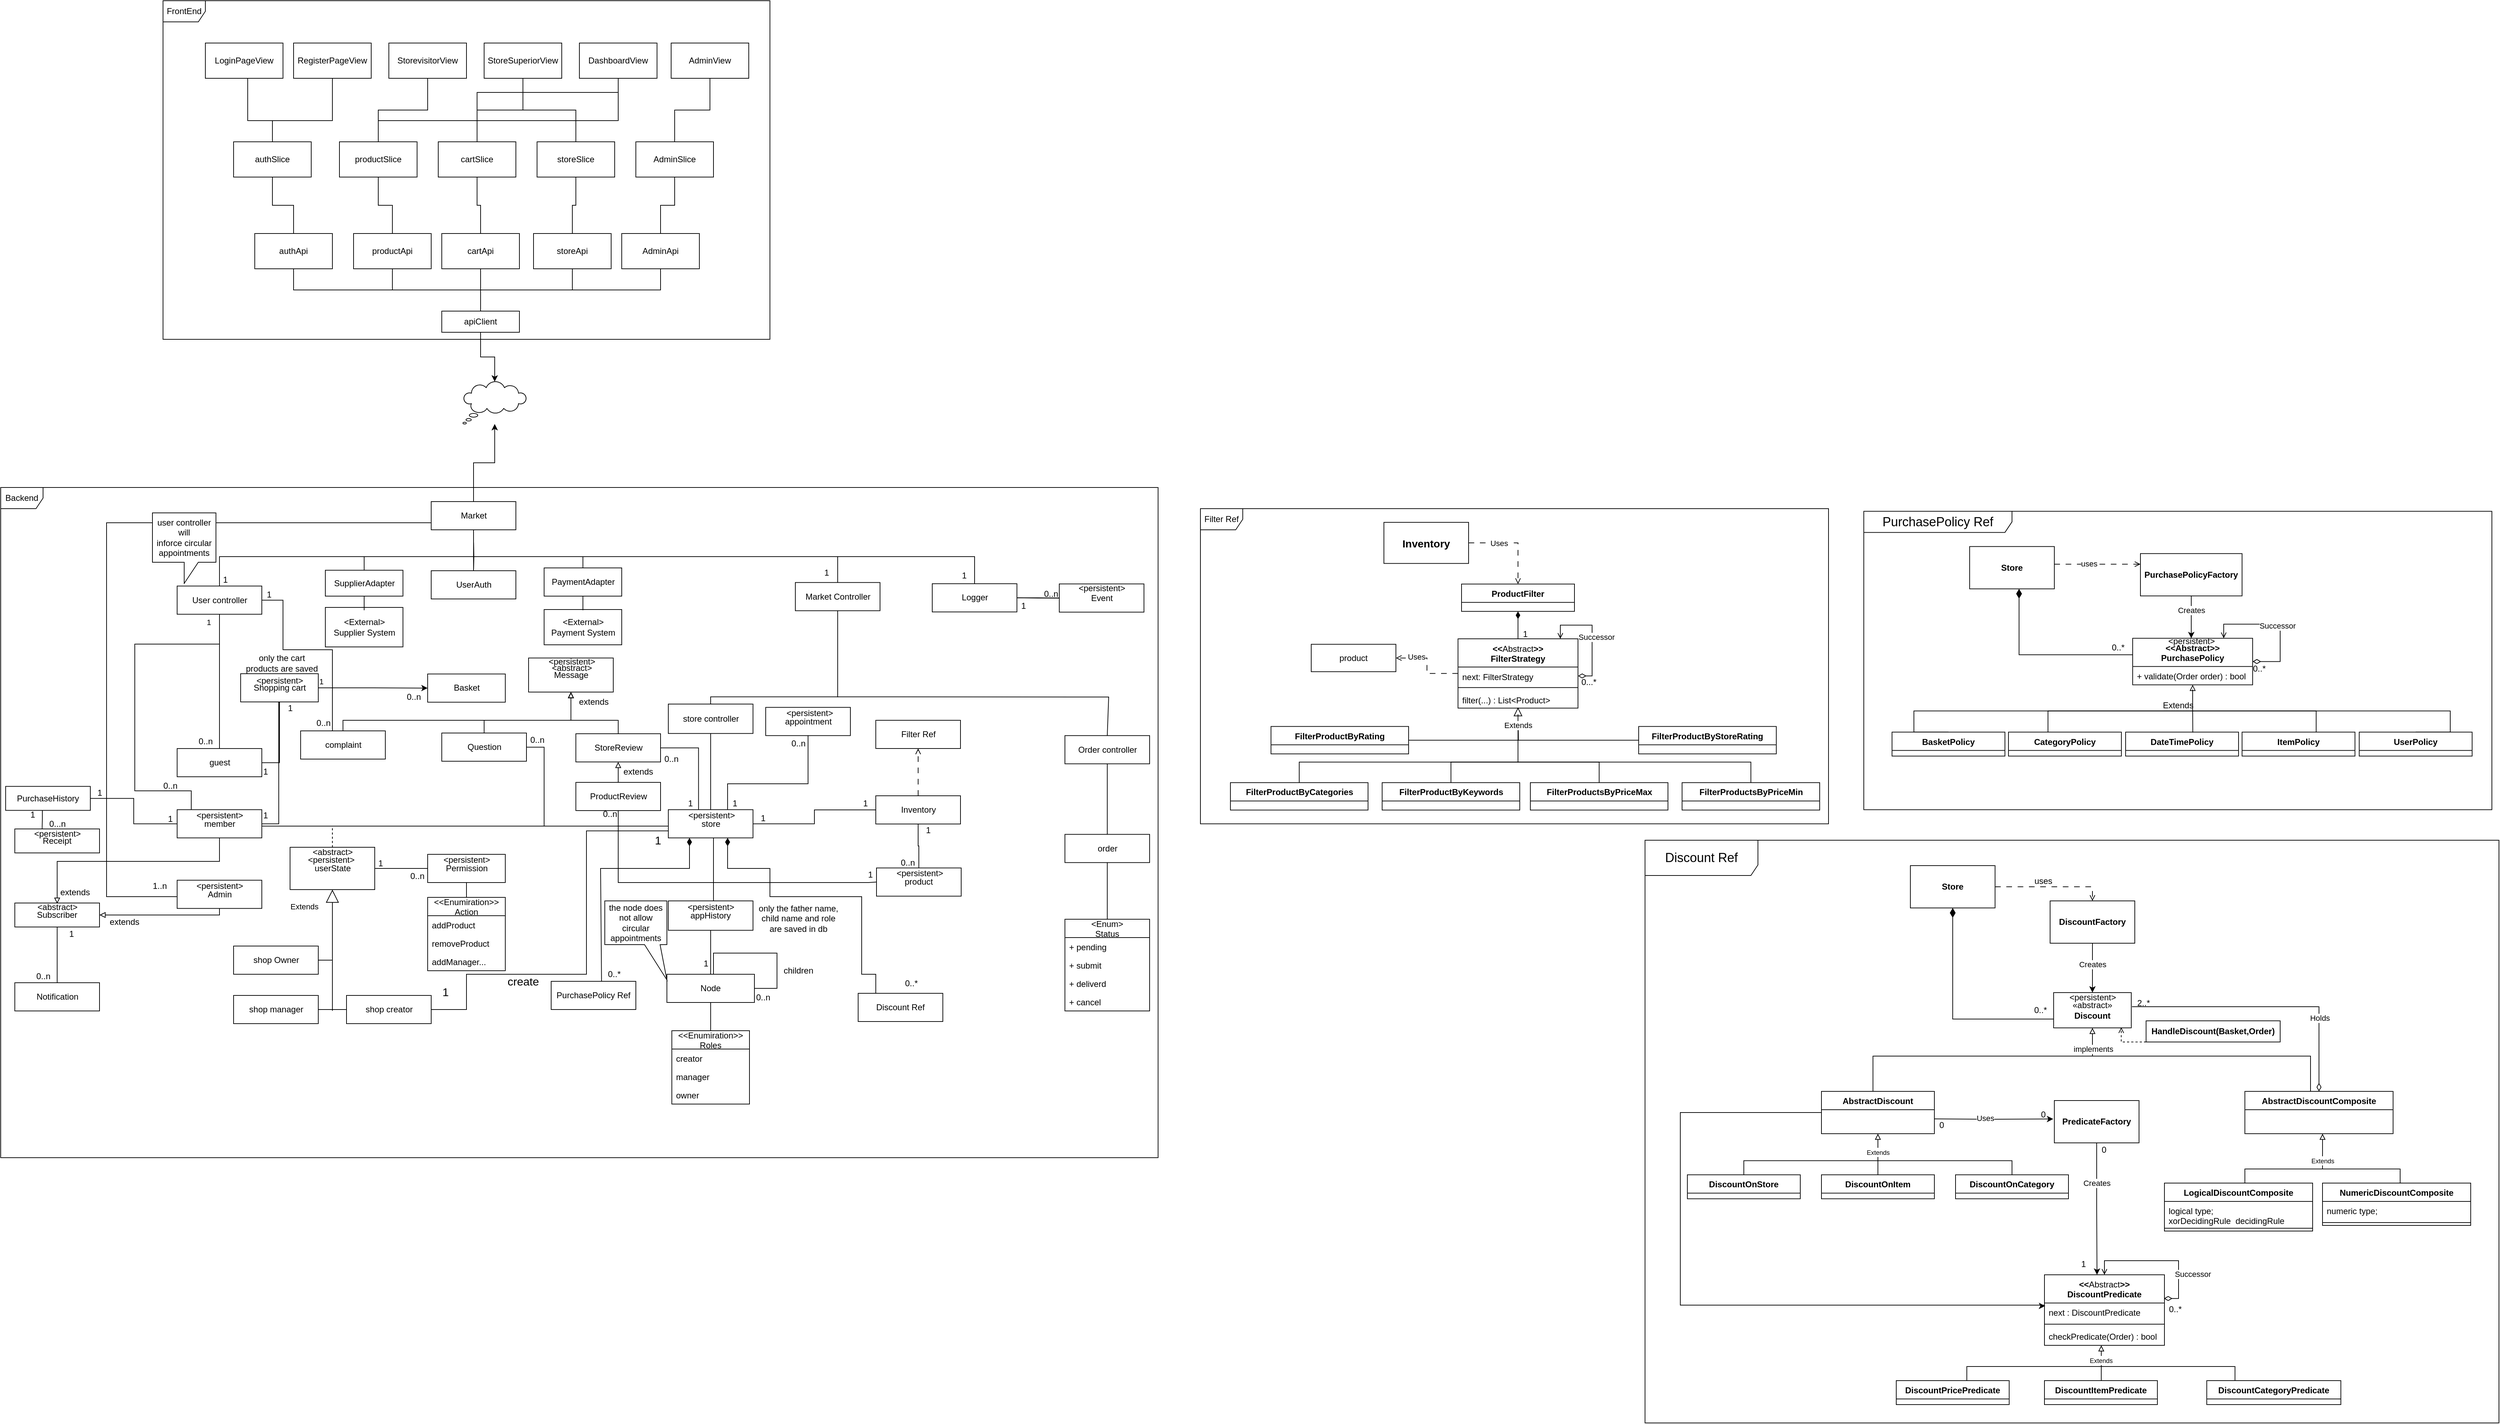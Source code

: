 <mxfile version="21.2.8" type="device">
  <diagram name="‫עמוד-1‬" id="rkFVJ4aE5Ij6ZQvHDKRF">
    <mxGraphModel dx="2208" dy="808" grid="1" gridSize="10" guides="1" tooltips="1" connect="1" arrows="1" fold="1" page="1" pageScale="1" pageWidth="827" pageHeight="1169" math="0" shadow="0">
      <root>
        <mxCell id="0" />
        <mxCell id="1" parent="0" />
        <mxCell id="p_VHPN1_gjO6qZcoMLTe-69" style="edgeStyle=orthogonalEdgeStyle;rounded=0;orthogonalLoop=1;jettySize=auto;html=1;entryX=1;entryY=0.5;entryDx=0;entryDy=0;endArrow=block;endFill=0;" parent="1" edge="1">
          <mxGeometry relative="1" as="geometry">
            <mxPoint x="240" y="1168.5" as="sourcePoint" />
          </mxGeometry>
        </mxCell>
        <mxCell id="z_OuiW_2AXX-yyu415o9-3" value="FrontEnd" style="shape=umlFrame;whiteSpace=wrap;html=1;pointerEvents=0;" parent="1" vertex="1">
          <mxGeometry x="-10" y="340" width="860" height="480" as="geometry" />
        </mxCell>
        <mxCell id="z_OuiW_2AXX-yyu415o9-26" style="edgeStyle=orthogonalEdgeStyle;rounded=0;orthogonalLoop=1;jettySize=auto;html=1;entryX=0.5;entryY=0;entryDx=0;entryDy=0;endArrow=none;endFill=0;" parent="1" source="z_OuiW_2AXX-yyu415o9-4" target="z_OuiW_2AXX-yyu415o9-12" edge="1">
          <mxGeometry relative="1" as="geometry" />
        </mxCell>
        <mxCell id="z_OuiW_2AXX-yyu415o9-27" style="edgeStyle=orthogonalEdgeStyle;rounded=0;orthogonalLoop=1;jettySize=auto;html=1;endArrow=none;endFill=0;" parent="1" source="z_OuiW_2AXX-yyu415o9-4" target="z_OuiW_2AXX-yyu415o9-11" edge="1">
          <mxGeometry relative="1" as="geometry" />
        </mxCell>
        <mxCell id="z_OuiW_2AXX-yyu415o9-4" value="StoreSuperiorView" style="html=1;whiteSpace=wrap;" parent="1" vertex="1">
          <mxGeometry x="445" y="400" width="110" height="50" as="geometry" />
        </mxCell>
        <mxCell id="z_OuiW_2AXX-yyu415o9-25" style="edgeStyle=orthogonalEdgeStyle;rounded=0;orthogonalLoop=1;jettySize=auto;html=1;entryX=0.5;entryY=0;entryDx=0;entryDy=0;endArrow=none;endFill=0;" parent="1" source="z_OuiW_2AXX-yyu415o9-5" target="z_OuiW_2AXX-yyu415o9-10" edge="1">
          <mxGeometry relative="1" as="geometry" />
        </mxCell>
        <mxCell id="z_OuiW_2AXX-yyu415o9-5" value="StorevisitorView" style="html=1;whiteSpace=wrap;" parent="1" vertex="1">
          <mxGeometry x="310" y="400" width="110" height="50" as="geometry" />
        </mxCell>
        <mxCell id="z_OuiW_2AXX-yyu415o9-20" style="edgeStyle=orthogonalEdgeStyle;rounded=0;orthogonalLoop=1;jettySize=auto;html=1;endArrow=none;endFill=0;" parent="1" source="z_OuiW_2AXX-yyu415o9-6" target="z_OuiW_2AXX-yyu415o9-9" edge="1">
          <mxGeometry relative="1" as="geometry">
            <Array as="points">
              <mxPoint x="110" y="510" />
              <mxPoint x="145" y="510" />
            </Array>
          </mxGeometry>
        </mxCell>
        <mxCell id="z_OuiW_2AXX-yyu415o9-6" value="LoginPageView" style="html=1;whiteSpace=wrap;" parent="1" vertex="1">
          <mxGeometry x="50" y="400" width="110" height="50" as="geometry" />
        </mxCell>
        <mxCell id="z_OuiW_2AXX-yyu415o9-21" style="edgeStyle=orthogonalEdgeStyle;rounded=0;orthogonalLoop=1;jettySize=auto;html=1;endArrow=none;endFill=0;" parent="1" source="z_OuiW_2AXX-yyu415o9-7" target="z_OuiW_2AXX-yyu415o9-9" edge="1">
          <mxGeometry relative="1" as="geometry">
            <Array as="points">
              <mxPoint x="230" y="510" />
              <mxPoint x="145" y="510" />
            </Array>
          </mxGeometry>
        </mxCell>
        <mxCell id="z_OuiW_2AXX-yyu415o9-7" value="RegisterPageView" style="html=1;whiteSpace=wrap;" parent="1" vertex="1">
          <mxGeometry x="175" y="400" width="110" height="50" as="geometry" />
        </mxCell>
        <mxCell id="z_OuiW_2AXX-yyu415o9-22" style="edgeStyle=orthogonalEdgeStyle;rounded=0;orthogonalLoop=1;jettySize=auto;html=1;endArrow=none;endFill=0;" parent="1" source="z_OuiW_2AXX-yyu415o9-8" target="z_OuiW_2AXX-yyu415o9-10" edge="1">
          <mxGeometry relative="1" as="geometry">
            <Array as="points">
              <mxPoint x="635" y="510" />
              <mxPoint x="295" y="510" />
            </Array>
          </mxGeometry>
        </mxCell>
        <mxCell id="z_OuiW_2AXX-yyu415o9-23" style="edgeStyle=orthogonalEdgeStyle;rounded=0;orthogonalLoop=1;jettySize=auto;html=1;entryX=0.5;entryY=0;entryDx=0;entryDy=0;endArrow=none;endFill=0;" parent="1" source="z_OuiW_2AXX-yyu415o9-8" target="z_OuiW_2AXX-yyu415o9-11" edge="1">
          <mxGeometry relative="1" as="geometry">
            <Array as="points">
              <mxPoint x="635" y="470" />
              <mxPoint x="435" y="470" />
            </Array>
          </mxGeometry>
        </mxCell>
        <mxCell id="z_OuiW_2AXX-yyu415o9-8" value="DashboardView" style="html=1;whiteSpace=wrap;" parent="1" vertex="1">
          <mxGeometry x="580" y="400" width="110" height="50" as="geometry" />
        </mxCell>
        <mxCell id="z_OuiW_2AXX-yyu415o9-29" style="edgeStyle=orthogonalEdgeStyle;rounded=0;orthogonalLoop=1;jettySize=auto;html=1;endArrow=none;endFill=0;" parent="1" source="z_OuiW_2AXX-yyu415o9-9" target="z_OuiW_2AXX-yyu415o9-13" edge="1">
          <mxGeometry relative="1" as="geometry" />
        </mxCell>
        <mxCell id="z_OuiW_2AXX-yyu415o9-9" value="authSlice" style="html=1;whiteSpace=wrap;" parent="1" vertex="1">
          <mxGeometry x="90" y="540" width="110" height="50" as="geometry" />
        </mxCell>
        <mxCell id="z_OuiW_2AXX-yyu415o9-30" style="edgeStyle=orthogonalEdgeStyle;rounded=0;orthogonalLoop=1;jettySize=auto;html=1;endArrow=none;endFill=0;" parent="1" source="z_OuiW_2AXX-yyu415o9-10" target="z_OuiW_2AXX-yyu415o9-14" edge="1">
          <mxGeometry relative="1" as="geometry" />
        </mxCell>
        <mxCell id="z_OuiW_2AXX-yyu415o9-10" value="productSlice" style="html=1;whiteSpace=wrap;" parent="1" vertex="1">
          <mxGeometry x="240" y="540" width="110" height="50" as="geometry" />
        </mxCell>
        <mxCell id="z_OuiW_2AXX-yyu415o9-32" style="edgeStyle=orthogonalEdgeStyle;rounded=0;orthogonalLoop=1;jettySize=auto;html=1;entryX=0.5;entryY=0;entryDx=0;entryDy=0;endArrow=none;endFill=0;" parent="1" source="z_OuiW_2AXX-yyu415o9-11" target="z_OuiW_2AXX-yyu415o9-31" edge="1">
          <mxGeometry relative="1" as="geometry" />
        </mxCell>
        <mxCell id="z_OuiW_2AXX-yyu415o9-11" value="cartSlice" style="html=1;whiteSpace=wrap;" parent="1" vertex="1">
          <mxGeometry x="380" y="540" width="110" height="50" as="geometry" />
        </mxCell>
        <mxCell id="z_OuiW_2AXX-yyu415o9-33" style="edgeStyle=orthogonalEdgeStyle;rounded=0;orthogonalLoop=1;jettySize=auto;html=1;entryX=0.5;entryY=0;entryDx=0;entryDy=0;endArrow=none;endFill=0;" parent="1" source="z_OuiW_2AXX-yyu415o9-12" target="z_OuiW_2AXX-yyu415o9-15" edge="1">
          <mxGeometry relative="1" as="geometry" />
        </mxCell>
        <mxCell id="z_OuiW_2AXX-yyu415o9-12" value="storeSlice" style="html=1;whiteSpace=wrap;" parent="1" vertex="1">
          <mxGeometry x="520" y="540" width="110" height="50" as="geometry" />
        </mxCell>
        <mxCell id="z_OuiW_2AXX-yyu415o9-41" style="edgeStyle=orthogonalEdgeStyle;rounded=0;orthogonalLoop=1;jettySize=auto;html=1;entryX=0.5;entryY=0;entryDx=0;entryDy=0;endArrow=none;endFill=0;" parent="1" source="z_OuiW_2AXX-yyu415o9-13" target="z_OuiW_2AXX-yyu415o9-35" edge="1">
          <mxGeometry relative="1" as="geometry">
            <Array as="points">
              <mxPoint x="175" y="750" />
              <mxPoint x="440" y="750" />
            </Array>
          </mxGeometry>
        </mxCell>
        <mxCell id="z_OuiW_2AXX-yyu415o9-13" value="authApi" style="html=1;whiteSpace=wrap;" parent="1" vertex="1">
          <mxGeometry x="120" y="670" width="110" height="50" as="geometry" />
        </mxCell>
        <mxCell id="z_OuiW_2AXX-yyu415o9-40" style="edgeStyle=orthogonalEdgeStyle;rounded=0;orthogonalLoop=1;jettySize=auto;html=1;entryX=0.5;entryY=0;entryDx=0;entryDy=0;endArrow=none;endFill=0;" parent="1" source="z_OuiW_2AXX-yyu415o9-14" target="z_OuiW_2AXX-yyu415o9-35" edge="1">
          <mxGeometry relative="1" as="geometry">
            <Array as="points">
              <mxPoint x="315" y="750" />
              <mxPoint x="440" y="750" />
            </Array>
          </mxGeometry>
        </mxCell>
        <mxCell id="z_OuiW_2AXX-yyu415o9-14" value="productApi" style="html=1;whiteSpace=wrap;" parent="1" vertex="1">
          <mxGeometry x="260" y="670" width="110" height="50" as="geometry" />
        </mxCell>
        <mxCell id="z_OuiW_2AXX-yyu415o9-37" style="edgeStyle=orthogonalEdgeStyle;rounded=0;orthogonalLoop=1;jettySize=auto;html=1;entryX=0.5;entryY=0;entryDx=0;entryDy=0;endArrow=none;endFill=0;" parent="1" source="z_OuiW_2AXX-yyu415o9-15" target="z_OuiW_2AXX-yyu415o9-35" edge="1">
          <mxGeometry relative="1" as="geometry">
            <Array as="points">
              <mxPoint x="570" y="750" />
              <mxPoint x="440" y="750" />
            </Array>
          </mxGeometry>
        </mxCell>
        <mxCell id="z_OuiW_2AXX-yyu415o9-15" value="storeApi" style="html=1;whiteSpace=wrap;" parent="1" vertex="1">
          <mxGeometry x="515" y="670" width="110" height="50" as="geometry" />
        </mxCell>
        <mxCell id="z_OuiW_2AXX-yyu415o9-36" style="edgeStyle=orthogonalEdgeStyle;rounded=0;orthogonalLoop=1;jettySize=auto;html=1;endArrow=none;endFill=0;" parent="1" source="z_OuiW_2AXX-yyu415o9-16" target="z_OuiW_2AXX-yyu415o9-35" edge="1">
          <mxGeometry relative="1" as="geometry">
            <Array as="points">
              <mxPoint x="695" y="750" />
              <mxPoint x="440" y="750" />
            </Array>
          </mxGeometry>
        </mxCell>
        <mxCell id="z_OuiW_2AXX-yyu415o9-16" value="AdminApi" style="html=1;whiteSpace=wrap;" parent="1" vertex="1">
          <mxGeometry x="640" y="670" width="110" height="50" as="geometry" />
        </mxCell>
        <mxCell id="z_OuiW_2AXX-yyu415o9-28" style="edgeStyle=orthogonalEdgeStyle;rounded=0;orthogonalLoop=1;jettySize=auto;html=1;entryX=0.5;entryY=0;entryDx=0;entryDy=0;endArrow=none;endFill=0;" parent="1" source="z_OuiW_2AXX-yyu415o9-17" target="z_OuiW_2AXX-yyu415o9-18" edge="1">
          <mxGeometry relative="1" as="geometry" />
        </mxCell>
        <mxCell id="z_OuiW_2AXX-yyu415o9-17" value="AdminView" style="html=1;whiteSpace=wrap;" parent="1" vertex="1">
          <mxGeometry x="710" y="400" width="110" height="50" as="geometry" />
        </mxCell>
        <mxCell id="z_OuiW_2AXX-yyu415o9-34" style="edgeStyle=orthogonalEdgeStyle;rounded=0;orthogonalLoop=1;jettySize=auto;html=1;entryX=0.5;entryY=0;entryDx=0;entryDy=0;endArrow=none;endFill=0;" parent="1" source="z_OuiW_2AXX-yyu415o9-18" target="z_OuiW_2AXX-yyu415o9-16" edge="1">
          <mxGeometry relative="1" as="geometry" />
        </mxCell>
        <mxCell id="z_OuiW_2AXX-yyu415o9-18" value="AdminSlice" style="html=1;whiteSpace=wrap;" parent="1" vertex="1">
          <mxGeometry x="660" y="540" width="110" height="50" as="geometry" />
        </mxCell>
        <mxCell id="z_OuiW_2AXX-yyu415o9-39" style="edgeStyle=orthogonalEdgeStyle;rounded=0;orthogonalLoop=1;jettySize=auto;html=1;entryX=0.5;entryY=0;entryDx=0;entryDy=0;endArrow=none;endFill=0;" parent="1" source="z_OuiW_2AXX-yyu415o9-31" target="z_OuiW_2AXX-yyu415o9-35" edge="1">
          <mxGeometry relative="1" as="geometry" />
        </mxCell>
        <mxCell id="z_OuiW_2AXX-yyu415o9-31" value="cartApi" style="html=1;whiteSpace=wrap;" parent="1" vertex="1">
          <mxGeometry x="385" y="670" width="110" height="50" as="geometry" />
        </mxCell>
        <mxCell id="z_OuiW_2AXX-yyu415o9-46" style="edgeStyle=orthogonalEdgeStyle;rounded=0;orthogonalLoop=1;jettySize=auto;html=1;entryX=0.5;entryY=0;entryDx=0;entryDy=0;entryPerimeter=0;" parent="1" source="z_OuiW_2AXX-yyu415o9-35" target="z_OuiW_2AXX-yyu415o9-45" edge="1">
          <mxGeometry relative="1" as="geometry">
            <mxPoint x="440" y="880" as="targetPoint" />
          </mxGeometry>
        </mxCell>
        <mxCell id="z_OuiW_2AXX-yyu415o9-35" value="apiClient" style="html=1;whiteSpace=wrap;" parent="1" vertex="1">
          <mxGeometry x="385" y="780" width="110" height="30" as="geometry" />
        </mxCell>
        <mxCell id="z_OuiW_2AXX-yyu415o9-45" value="" style="whiteSpace=wrap;html=1;shape=mxgraph.basic.cloud_callout" parent="1" vertex="1">
          <mxGeometry x="415" y="880" width="90" height="60" as="geometry" />
        </mxCell>
        <mxCell id="z_OuiW_2AXX-yyu415o9-47" style="edgeStyle=orthogonalEdgeStyle;rounded=0;orthogonalLoop=1;jettySize=auto;html=1;" parent="1" source="ODd8JgYDGWRqZiN91gh2-20" target="z_OuiW_2AXX-yyu415o9-45" edge="1">
          <mxGeometry relative="1" as="geometry" />
        </mxCell>
        <mxCell id="ODd8JgYDGWRqZiN91gh2-10" value="Market Controller" style="html=1;" parent="1" vertex="1">
          <mxGeometry x="886" y="1164.7" width="120" height="40" as="geometry" />
        </mxCell>
        <mxCell id="ODd8JgYDGWRqZiN91gh2-11" value="User controller" style="html=1;" parent="1" vertex="1">
          <mxGeometry x="10" y="1169.7" width="120" height="40" as="geometry" />
        </mxCell>
        <mxCell id="ODd8JgYDGWRqZiN91gh2-12" value="store controller" style="html=1;" parent="1" vertex="1">
          <mxGeometry x="706" y="1337" width="120" height="41.7" as="geometry" />
        </mxCell>
        <mxCell id="ODd8JgYDGWRqZiN91gh2-188" style="edgeStyle=none;rounded=0;orthogonalLoop=1;jettySize=auto;html=1;entryX=0.5;entryY=0;entryDx=0;entryDy=0;startArrow=none;startFill=0;endArrow=none;endFill=0;" parent="1" source="ODd8JgYDGWRqZiN91gh2-10" target="ODd8JgYDGWRqZiN91gh2-12" edge="1">
          <mxGeometry relative="1" as="geometry">
            <Array as="points">
              <mxPoint x="946" y="1326.7" />
              <mxPoint x="766" y="1326.7" />
            </Array>
          </mxGeometry>
        </mxCell>
        <mxCell id="ODd8JgYDGWRqZiN91gh2-17" value="1" style="endArrow=none;html=1;endSize=12;startArrow=none;startSize=14;startFill=0;edgeStyle=orthogonalEdgeStyle;align=left;verticalAlign=bottom;rounded=0;endFill=0;exitX=0.5;exitY=1;exitDx=0;exitDy=0;" parent="1" source="ODd8JgYDGWRqZiN91gh2-11" edge="1">
          <mxGeometry x="-0.787" y="-20" relative="1" as="geometry">
            <mxPoint x="70" y="1271.7" as="sourcePoint" />
            <mxPoint x="70" y="1400.05" as="targetPoint" />
            <mxPoint as="offset" />
            <Array as="points" />
          </mxGeometry>
        </mxCell>
        <mxCell id="ODd8JgYDGWRqZiN91gh2-18" value="userState&lt;br&gt;" style="html=1;" parent="1" vertex="1">
          <mxGeometry x="170" y="1540" width="120" height="60" as="geometry" />
        </mxCell>
        <mxCell id="d20UhA1xYSX9mabfkh_8-71" style="edgeStyle=orthogonalEdgeStyle;rounded=0;orthogonalLoop=1;jettySize=auto;html=1;entryX=0.5;entryY=0;entryDx=0;entryDy=0;endArrow=none;endFill=0;" edge="1" parent="1" source="ODd8JgYDGWRqZiN91gh2-20" target="-APXzpNi7e3R-6h7DP6N-20">
          <mxGeometry relative="1" as="geometry" />
        </mxCell>
        <mxCell id="ODd8JgYDGWRqZiN91gh2-20" value="Market" style="html=1;" parent="1" vertex="1">
          <mxGeometry x="370" y="1050" width="120" height="40" as="geometry" />
        </mxCell>
        <mxCell id="ODd8JgYDGWRqZiN91gh2-25" style="edgeStyle=orthogonalEdgeStyle;rounded=0;orthogonalLoop=1;jettySize=auto;html=1;entryX=0.5;entryY=0;entryDx=0;entryDy=0;endArrow=none;endFill=0;" parent="1" target="ODd8JgYDGWRqZiN91gh2-11" edge="1">
          <mxGeometry relative="1" as="geometry">
            <mxPoint x="410" y="1128" as="sourcePoint" />
            <Array as="points">
              <mxPoint x="70" y="1128" />
            </Array>
          </mxGeometry>
        </mxCell>
        <mxCell id="XTqBJzuqcuT2byLLGf5p-125" style="edgeStyle=orthogonalEdgeStyle;rounded=0;orthogonalLoop=1;jettySize=auto;html=1;endArrow=none;endFill=0;startArrow=diamondThin;startFill=1;startSize=9;entryX=0.203;entryY=0.044;entryDx=0;entryDy=0;entryPerimeter=0;" parent="1" source="ODd8JgYDGWRqZiN91gh2-27" target="XTqBJzuqcuT2byLLGf5p-124" edge="1">
          <mxGeometry relative="1" as="geometry">
            <Array as="points">
              <mxPoint x="790" y="1570" />
              <mxPoint x="850" y="1570" />
              <mxPoint x="850" y="1610" />
              <mxPoint x="980" y="1610" />
              <mxPoint x="980" y="1720" />
              <mxPoint x="1000" y="1720" />
              <mxPoint x="1000" y="1749" />
            </Array>
          </mxGeometry>
        </mxCell>
        <mxCell id="d20UhA1xYSX9mabfkh_8-36" style="edgeStyle=orthogonalEdgeStyle;rounded=0;orthogonalLoop=1;jettySize=auto;html=1;entryX=0.5;entryY=1;entryDx=0;entryDy=0;endArrow=none;endFill=0;" edge="1" parent="1" source="ODd8JgYDGWRqZiN91gh2-27" target="d20UhA1xYSX9mabfkh_8-34">
          <mxGeometry relative="1" as="geometry">
            <Array as="points">
              <mxPoint x="790" y="1450" />
              <mxPoint x="904" y="1450" />
            </Array>
          </mxGeometry>
        </mxCell>
        <mxCell id="ODd8JgYDGWRqZiN91gh2-27" value="store" style="html=1;" parent="1" vertex="1">
          <mxGeometry x="706" y="1486.7" width="120" height="40" as="geometry" />
        </mxCell>
        <mxCell id="ODd8JgYDGWRqZiN91gh2-29" value="Order controller" style="html=1;" parent="1" vertex="1">
          <mxGeometry x="1268" y="1381.7" width="120" height="40" as="geometry" />
        </mxCell>
        <mxCell id="ODd8JgYDGWRqZiN91gh2-189" style="edgeStyle=none;rounded=0;orthogonalLoop=1;jettySize=auto;html=1;entryX=0.5;entryY=0;entryDx=0;entryDy=0;startArrow=none;startFill=0;endArrow=none;endFill=0;" parent="1" source="ODd8JgYDGWRqZiN91gh2-10" target="ODd8JgYDGWRqZiN91gh2-29" edge="1">
          <mxGeometry relative="1" as="geometry">
            <Array as="points">
              <mxPoint x="946" y="1326.7" />
              <mxPoint x="1330" y="1327" />
            </Array>
          </mxGeometry>
        </mxCell>
        <mxCell id="p_VHPN1_gjO6qZcoMLTe-162" style="edgeStyle=orthogonalEdgeStyle;rounded=0;orthogonalLoop=1;jettySize=auto;html=1;entryX=0;entryY=0.75;entryDx=0;entryDy=0;startArrow=none;startFill=0;endArrow=none;endFill=0;exitX=1;exitY=0.5;exitDx=0;exitDy=0;" parent="1" source="ODd8JgYDGWRqZiN91gh2-37" target="ODd8JgYDGWRqZiN91gh2-27" edge="1">
          <mxGeometry relative="1" as="geometry">
            <Array as="points">
              <mxPoint x="420" y="1770" />
              <mxPoint x="420" y="1720" />
              <mxPoint x="590" y="1720" />
              <mxPoint x="590" y="1517" />
            </Array>
          </mxGeometry>
        </mxCell>
        <mxCell id="AzfcRdBWu6o6woVq7pez-21" style="edgeStyle=orthogonalEdgeStyle;rounded=0;orthogonalLoop=1;jettySize=auto;html=1;endArrow=none;endFill=0;" parent="1" source="ODd8JgYDGWRqZiN91gh2-35" edge="1">
          <mxGeometry relative="1" as="geometry">
            <mxPoint x="230.0" y="1700" as="targetPoint" />
          </mxGeometry>
        </mxCell>
        <mxCell id="ODd8JgYDGWRqZiN91gh2-35" value="shop Owner" style="html=1;" parent="1" vertex="1">
          <mxGeometry x="90" y="1680" width="120" height="40" as="geometry" />
        </mxCell>
        <mxCell id="AzfcRdBWu6o6woVq7pez-20" style="edgeStyle=orthogonalEdgeStyle;rounded=0;orthogonalLoop=1;jettySize=auto;html=1;endArrow=none;endFill=0;" parent="1" source="ODd8JgYDGWRqZiN91gh2-36" edge="1">
          <mxGeometry relative="1" as="geometry">
            <mxPoint x="230.0" y="1770.0" as="targetPoint" />
          </mxGeometry>
        </mxCell>
        <mxCell id="ODd8JgYDGWRqZiN91gh2-36" value="shop manager" style="html=1;" parent="1" vertex="1">
          <mxGeometry x="90" y="1750" width="120" height="40" as="geometry" />
        </mxCell>
        <mxCell id="AzfcRdBWu6o6woVq7pez-23" style="edgeStyle=orthogonalEdgeStyle;rounded=0;orthogonalLoop=1;jettySize=auto;html=1;endArrow=none;endFill=0;" parent="1" source="ODd8JgYDGWRqZiN91gh2-37" edge="1">
          <mxGeometry relative="1" as="geometry">
            <mxPoint x="230" y="1771.31" as="targetPoint" />
          </mxGeometry>
        </mxCell>
        <mxCell id="ODd8JgYDGWRqZiN91gh2-37" value="shop creator" style="html=1;" parent="1" vertex="1">
          <mxGeometry x="250" y="1750" width="120" height="40" as="geometry" />
        </mxCell>
        <mxCell id="d20UhA1xYSX9mabfkh_8-50" style="edgeStyle=orthogonalEdgeStyle;rounded=0;orthogonalLoop=1;jettySize=auto;html=1;entryX=0.5;entryY=1;entryDx=0;entryDy=0;endArrow=none;endFill=0;" edge="1" parent="1" source="ODd8JgYDGWRqZiN91gh2-43" target="ODd8JgYDGWRqZiN91gh2-76">
          <mxGeometry relative="1" as="geometry">
            <Array as="points">
              <mxPoint x="155" y="1420" />
            </Array>
          </mxGeometry>
        </mxCell>
        <mxCell id="ODd8JgYDGWRqZiN91gh2-43" value="guest" style="html=1;" parent="1" vertex="1">
          <mxGeometry x="10" y="1400.05" width="120" height="40" as="geometry" />
        </mxCell>
        <mxCell id="ODd8JgYDGWRqZiN91gh2-49" value="" style="endArrow=none;endFill=0;endSize=24;html=1;rounded=0;exitX=0.5;exitY=0;exitDx=0;exitDy=0;entryX=0.5;entryY=1;entryDx=0;entryDy=0;startArrow=none;startFill=0;" parent="1" source="ODd8JgYDGWRqZiN91gh2-27" target="ODd8JgYDGWRqZiN91gh2-12" edge="1">
          <mxGeometry width="160" relative="1" as="geometry">
            <mxPoint x="390" y="1501.7" as="sourcePoint" />
            <mxPoint x="806" y="1426.7" as="targetPoint" />
          </mxGeometry>
        </mxCell>
        <mxCell id="XTqBJzuqcuT2byLLGf5p-227" style="edgeStyle=orthogonalEdgeStyle;rounded=0;orthogonalLoop=1;jettySize=auto;html=1;entryX=0.5;entryY=1;entryDx=0;entryDy=0;dashed=1;dashPattern=8 8;endArrow=open;endFill=0;" parent="1" source="ODd8JgYDGWRqZiN91gh2-52" target="XTqBJzuqcuT2byLLGf5p-226" edge="1">
          <mxGeometry relative="1" as="geometry" />
        </mxCell>
        <mxCell id="d20UhA1xYSX9mabfkh_8-75" style="edgeStyle=orthogonalEdgeStyle;rounded=0;orthogonalLoop=1;jettySize=auto;html=1;entryX=1;entryY=0.5;entryDx=0;entryDy=0;endArrow=none;endFill=0;" edge="1" parent="1" source="ODd8JgYDGWRqZiN91gh2-52" target="ODd8JgYDGWRqZiN91gh2-27">
          <mxGeometry relative="1" as="geometry" />
        </mxCell>
        <mxCell id="ODd8JgYDGWRqZiN91gh2-52" value="Inventory" style="html=1;" parent="1" vertex="1">
          <mxGeometry x="1000" y="1467" width="120" height="40" as="geometry" />
        </mxCell>
        <mxCell id="ODd8JgYDGWRqZiN91gh2-55" value="order" style="html=1;" parent="1" vertex="1">
          <mxGeometry x="1268" y="1521.7" width="120" height="40" as="geometry" />
        </mxCell>
        <mxCell id="ODd8JgYDGWRqZiN91gh2-58" value="" style="endArrow=none;endFill=0;endSize=24;html=1;rounded=0;exitX=0.5;exitY=0;exitDx=0;exitDy=0;entryX=0.5;entryY=1;entryDx=0;entryDy=0;startArrow=none;startFill=0;" parent="1" source="ODd8JgYDGWRqZiN91gh2-55" target="ODd8JgYDGWRqZiN91gh2-29" edge="1">
          <mxGeometry width="160" relative="1" as="geometry">
            <mxPoint x="1143" y="1416.7" as="sourcePoint" />
            <mxPoint x="1076" y="1456.7" as="targetPoint" />
          </mxGeometry>
        </mxCell>
        <mxCell id="ODd8JgYDGWRqZiN91gh2-70" value="&lt;Enum&gt;&#xa;Status" style="swimlane;fontStyle=0;childLayout=stackLayout;horizontal=1;startSize=26;fillColor=none;horizontalStack=0;resizeParent=1;resizeParentMax=0;resizeLast=0;collapsible=1;marginBottom=0;" parent="1" vertex="1">
          <mxGeometry x="1268" y="1642" width="120" height="130" as="geometry" />
        </mxCell>
        <mxCell id="ODd8JgYDGWRqZiN91gh2-71" value="+ pending" style="text;strokeColor=none;fillColor=none;align=left;verticalAlign=top;spacingLeft=4;spacingRight=4;overflow=hidden;rotatable=0;points=[[0,0.5],[1,0.5]];portConstraint=eastwest;" parent="ODd8JgYDGWRqZiN91gh2-70" vertex="1">
          <mxGeometry y="26" width="120" height="26" as="geometry" />
        </mxCell>
        <mxCell id="ODd8JgYDGWRqZiN91gh2-72" value="+ submit" style="text;strokeColor=none;fillColor=none;align=left;verticalAlign=top;spacingLeft=4;spacingRight=4;overflow=hidden;rotatable=0;points=[[0,0.5],[1,0.5]];portConstraint=eastwest;" parent="ODd8JgYDGWRqZiN91gh2-70" vertex="1">
          <mxGeometry y="52" width="120" height="26" as="geometry" />
        </mxCell>
        <mxCell id="ODd8JgYDGWRqZiN91gh2-74" value="+ deliverd" style="text;strokeColor=none;fillColor=none;align=left;verticalAlign=top;spacingLeft=4;spacingRight=4;overflow=hidden;rotatable=0;points=[[0,0.5],[1,0.5]];portConstraint=eastwest;" parent="ODd8JgYDGWRqZiN91gh2-70" vertex="1">
          <mxGeometry y="78" width="120" height="26" as="geometry" />
        </mxCell>
        <mxCell id="ODd8JgYDGWRqZiN91gh2-73" value="+ cancel" style="text;strokeColor=none;fillColor=none;align=left;verticalAlign=top;spacingLeft=4;spacingRight=4;overflow=hidden;rotatable=0;points=[[0,0.5],[1,0.5]];portConstraint=eastwest;" parent="ODd8JgYDGWRqZiN91gh2-70" vertex="1">
          <mxGeometry y="104" width="120" height="26" as="geometry" />
        </mxCell>
        <mxCell id="ODd8JgYDGWRqZiN91gh2-75" value="" style="endArrow=none;endFill=0;endSize=12;html=1;rounded=0;exitX=0.5;exitY=1;exitDx=0;exitDy=0;entryX=0.5;entryY=0;entryDx=0;entryDy=0;startArrow=none;startFill=0;" parent="1" source="ODd8JgYDGWRqZiN91gh2-55" target="ODd8JgYDGWRqZiN91gh2-70" edge="1">
          <mxGeometry width="160" relative="1" as="geometry">
            <mxPoint x="1127" y="1576.7" as="sourcePoint" />
            <mxPoint x="1287" y="1576.7" as="targetPoint" />
          </mxGeometry>
        </mxCell>
        <mxCell id="d20UhA1xYSX9mabfkh_8-56" style="edgeStyle=orthogonalEdgeStyle;rounded=0;orthogonalLoop=1;jettySize=auto;html=1;entryX=0;entryY=0.5;entryDx=0;entryDy=0;" edge="1" parent="1" source="ODd8JgYDGWRqZiN91gh2-76" target="ODd8JgYDGWRqZiN91gh2-77">
          <mxGeometry relative="1" as="geometry" />
        </mxCell>
        <mxCell id="ODd8JgYDGWRqZiN91gh2-76" value="Shopping cart" style="html=1;" parent="1" vertex="1">
          <mxGeometry x="100" y="1293.95" width="110" height="40" as="geometry" />
        </mxCell>
        <mxCell id="ODd8JgYDGWRqZiN91gh2-77" value="Basket" style="html=1;" parent="1" vertex="1">
          <mxGeometry x="365" y="1294.35" width="110" height="40" as="geometry" />
        </mxCell>
        <mxCell id="d20UhA1xYSX9mabfkh_8-13" style="edgeStyle=orthogonalEdgeStyle;rounded=0;orthogonalLoop=1;jettySize=auto;html=1;entryX=1;entryY=0.5;entryDx=0;entryDy=0;endArrow=block;endFill=0;" edge="1" parent="1" source="ODd8JgYDGWRqZiN91gh2-85" target="d20UhA1xYSX9mabfkh_8-11">
          <mxGeometry relative="1" as="geometry">
            <Array as="points">
              <mxPoint x="70" y="1636" />
            </Array>
          </mxGeometry>
        </mxCell>
        <mxCell id="ODd8JgYDGWRqZiN91gh2-85" value="Admin" style="html=1;" parent="1" vertex="1">
          <mxGeometry x="10" y="1586.7" width="120" height="40" as="geometry" />
        </mxCell>
        <mxCell id="-APXzpNi7e3R-6h7DP6N-12" style="edgeStyle=orthogonalEdgeStyle;rounded=0;orthogonalLoop=1;jettySize=auto;html=1;entryX=0;entryY=0.5;entryDx=0;entryDy=0;endArrow=none;endFill=0;" parent="1" source="ODd8JgYDGWRqZiN91gh2-20" target="ODd8JgYDGWRqZiN91gh2-85" edge="1">
          <mxGeometry relative="1" as="geometry">
            <mxPoint x="-10" y="1740" as="targetPoint" />
            <Array as="points">
              <mxPoint x="-90" y="1080" />
              <mxPoint x="-90" y="1610" />
              <mxPoint x="10" y="1610" />
            </Array>
          </mxGeometry>
        </mxCell>
        <mxCell id="ODd8JgYDGWRqZiN91gh2-110" value="Extends" style="endArrow=block;endSize=16;endFill=0;html=1;rounded=0;" parent="1" edge="1">
          <mxGeometry x="0.726" y="40" width="160" relative="1" as="geometry">
            <mxPoint x="230" y="1770" as="sourcePoint" />
            <mxPoint x="230" y="1600" as="targetPoint" />
            <Array as="points" />
            <mxPoint as="offset" />
          </mxGeometry>
        </mxCell>
        <mxCell id="d20UhA1xYSX9mabfkh_8-51" style="edgeStyle=orthogonalEdgeStyle;rounded=0;orthogonalLoop=1;jettySize=auto;html=1;endArrow=none;endFill=0;" edge="1" parent="1">
          <mxGeometry relative="1" as="geometry">
            <mxPoint x="129" y="1506.739" as="sourcePoint" />
            <mxPoint x="154" y="1334" as="targetPoint" />
            <Array as="points">
              <mxPoint x="154" y="1507" />
              <mxPoint x="154" y="1334" />
            </Array>
          </mxGeometry>
        </mxCell>
        <mxCell id="ODd8JgYDGWRqZiN91gh2-123" value="member" style="html=1;" parent="1" vertex="1">
          <mxGeometry x="10" y="1486.7" width="120" height="40" as="geometry" />
        </mxCell>
        <mxCell id="AzfcRdBWu6o6woVq7pez-9" style="edgeStyle=orthogonalEdgeStyle;rounded=0;orthogonalLoop=1;jettySize=auto;html=1;endArrow=none;endFill=0;" parent="1" source="ODd8JgYDGWRqZiN91gh2-11" target="ODd8JgYDGWRqZiN91gh2-123" edge="1">
          <mxGeometry relative="1" as="geometry">
            <Array as="points">
              <mxPoint x="-50" y="1252" />
              <mxPoint x="-50" y="1460" />
              <mxPoint x="30" y="1460" />
            </Array>
          </mxGeometry>
        </mxCell>
        <mxCell id="yxRQthmmu6O1LKz6OyQO-62" style="edgeStyle=orthogonalEdgeStyle;rounded=0;orthogonalLoop=1;jettySize=auto;html=1;fontSize=12;endArrow=none;endFill=0;exitX=1;exitY=0.5;exitDx=0;exitDy=0;" parent="1" source="ODd8JgYDGWRqZiN91gh2-123" target="ODd8JgYDGWRqZiN91gh2-27" edge="1">
          <mxGeometry relative="1" as="geometry">
            <mxPoint x="140" y="1506.7" as="sourcePoint" />
            <Array as="points">
              <mxPoint x="130" y="1510" />
            </Array>
          </mxGeometry>
        </mxCell>
        <mxCell id="ODd8JgYDGWRqZiN91gh2-139" style="edgeStyle=orthogonalEdgeStyle;rounded=0;orthogonalLoop=1;jettySize=auto;html=1;entryX=0.5;entryY=0;entryDx=0;entryDy=0;exitX=0.5;exitY=1;exitDx=0;exitDy=0;startArrow=none;endArrow=none;endFill=0;" parent="1" target="ODd8JgYDGWRqZiN91gh2-10" edge="1">
          <mxGeometry relative="1" as="geometry">
            <mxPoint x="430" y="1108" as="sourcePoint" />
            <mxPoint y="1158" as="targetPoint" />
            <Array as="points">
              <mxPoint x="430" y="1128" />
              <mxPoint x="946" y="1128" />
            </Array>
          </mxGeometry>
        </mxCell>
        <mxCell id="yxRQthmmu6O1LKz6OyQO-40" value="Permission" style="html=1;fontSize=12;" parent="1" vertex="1">
          <mxGeometry x="365" y="1550" width="110" height="40" as="geometry" />
        </mxCell>
        <mxCell id="AzfcRdBWu6o6woVq7pez-27" style="edgeStyle=orthogonalEdgeStyle;rounded=0;orthogonalLoop=1;jettySize=auto;html=1;entryX=0;entryY=0.5;entryDx=0;entryDy=0;endArrow=none;endFill=0;" parent="1" source="ODd8JgYDGWRqZiN91gh2-18" target="yxRQthmmu6O1LKz6OyQO-40" edge="1">
          <mxGeometry relative="1" as="geometry" />
        </mxCell>
        <mxCell id="yxRQthmmu6O1LKz6OyQO-52" value="&lt;&lt;Enumiration&gt;&gt;&#xa;Action" style="swimlane;fontStyle=0;childLayout=stackLayout;horizontal=1;startSize=26;fillColor=none;horizontalStack=0;resizeParent=1;resizeParentMax=0;resizeLast=0;collapsible=1;marginBottom=0;fontSize=12;" parent="1" vertex="1">
          <mxGeometry x="365" y="1611" width="110" height="104" as="geometry" />
        </mxCell>
        <mxCell id="yxRQthmmu6O1LKz6OyQO-53" value="addProduct" style="text;strokeColor=none;fillColor=none;align=left;verticalAlign=top;spacingLeft=4;spacingRight=4;overflow=hidden;rotatable=0;points=[[0,0.5],[1,0.5]];portConstraint=eastwest;fontSize=12;" parent="yxRQthmmu6O1LKz6OyQO-52" vertex="1">
          <mxGeometry y="26" width="110" height="26" as="geometry" />
        </mxCell>
        <mxCell id="yxRQthmmu6O1LKz6OyQO-54" value="removeProduct" style="text;strokeColor=none;fillColor=none;align=left;verticalAlign=top;spacingLeft=4;spacingRight=4;overflow=hidden;rotatable=0;points=[[0,0.5],[1,0.5]];portConstraint=eastwest;fontSize=12;" parent="yxRQthmmu6O1LKz6OyQO-52" vertex="1">
          <mxGeometry y="52" width="110" height="26" as="geometry" />
        </mxCell>
        <mxCell id="yxRQthmmu6O1LKz6OyQO-55" value="addManager..." style="text;strokeColor=none;fillColor=none;align=left;verticalAlign=top;spacingLeft=4;spacingRight=4;overflow=hidden;rotatable=0;points=[[0,0.5],[1,0.5]];portConstraint=eastwest;fontSize=12;" parent="yxRQthmmu6O1LKz6OyQO-52" vertex="1">
          <mxGeometry y="78" width="110" height="26" as="geometry" />
        </mxCell>
        <mxCell id="yxRQthmmu6O1LKz6OyQO-56" value="" style="endArrow=none;endFill=0;endSize=24;html=1;rounded=0;entryX=0.5;entryY=1;entryDx=0;entryDy=0;startArrow=none;startFill=0;exitX=0.5;exitY=0;exitDx=0;exitDy=0;" parent="1" source="yxRQthmmu6O1LKz6OyQO-52" target="yxRQthmmu6O1LKz6OyQO-40" edge="1">
          <mxGeometry width="160" relative="1" as="geometry">
            <mxPoint x="403" y="1626.7" as="sourcePoint" />
            <mxPoint x="403" y="1579.4" as="targetPoint" />
          </mxGeometry>
        </mxCell>
        <mxCell id="yxRQthmmu6O1LKz6OyQO-57" value="1" style="text;html=1;align=center;verticalAlign=middle;resizable=0;points=[];autosize=1;strokeColor=none;fillColor=none;fontSize=12;" parent="1" vertex="1">
          <mxGeometry x="120" y="1417.7" width="30" height="30" as="geometry" />
        </mxCell>
        <mxCell id="8mWVaUGxtgPUPD3ItH42-4" style="edgeStyle=none;curved=1;rounded=0;orthogonalLoop=1;jettySize=auto;html=1;exitX=0.5;exitY=0;exitDx=0;exitDy=0;fontSize=12;startSize=8;endSize=8;" parent="1" source="ODd8JgYDGWRqZiN91gh2-35" target="ODd8JgYDGWRqZiN91gh2-35" edge="1">
          <mxGeometry relative="1" as="geometry" />
        </mxCell>
        <mxCell id="8mWVaUGxtgPUPD3ItH42-7" value="create&lt;br&gt;" style="text;html=1;align=center;verticalAlign=middle;resizable=0;points=[];autosize=1;strokeColor=none;fillColor=none;fontSize=16;" parent="1" vertex="1">
          <mxGeometry x="465" y="1715" width="70" height="30" as="geometry" />
        </mxCell>
        <mxCell id="8mWVaUGxtgPUPD3ItH42-9" value="1" style="text;html=1;align=center;verticalAlign=middle;resizable=0;points=[];autosize=1;strokeColor=none;fillColor=none;fontSize=16;" parent="1" vertex="1">
          <mxGeometry x="375" y="1730" width="30" height="30" as="geometry" />
        </mxCell>
        <mxCell id="8mWVaUGxtgPUPD3ItH42-10" value="1" style="text;html=1;align=center;verticalAlign=middle;resizable=0;points=[];autosize=1;strokeColor=none;fillColor=none;fontSize=16;" parent="1" vertex="1">
          <mxGeometry x="676" y="1515" width="30" height="30" as="geometry" />
        </mxCell>
        <mxCell id="-APXzpNi7e3R-6h7DP6N-13" value="1..n&lt;br&gt;" style="text;html=1;align=center;verticalAlign=middle;resizable=0;points=[];autosize=1;strokeColor=none;fillColor=none;" parent="1" vertex="1">
          <mxGeometry x="-35" y="1580" width="40" height="30" as="geometry" />
        </mxCell>
        <mxCell id="-APXzpNi7e3R-6h7DP6N-20" value="UserAuth" style="html=1;" parent="1" vertex="1">
          <mxGeometry x="370" y="1148" width="120" height="40" as="geometry" />
        </mxCell>
        <mxCell id="-APXzpNi7e3R-6h7DP6N-39" style="edgeStyle=orthogonalEdgeStyle;rounded=0;orthogonalLoop=1;jettySize=auto;html=1;entryX=0.5;entryY=0;entryDx=0;entryDy=0;endArrow=none;endFill=0;" parent="1" target="-APXzpNi7e3R-6h7DP6N-20" edge="1">
          <mxGeometry relative="1" as="geometry">
            <mxPoint x="430" y="1108" as="sourcePoint" />
          </mxGeometry>
        </mxCell>
        <mxCell id="-APXzpNi7e3R-6h7DP6N-21" value="0..n" style="text;html=1;align=center;verticalAlign=middle;resizable=0;points=[];autosize=1;strokeColor=none;fillColor=none;fontSize=12;" parent="1" vertex="1">
          <mxGeometry x="325" y="1311.7" width="40" height="30" as="geometry" />
        </mxCell>
        <mxCell id="-APXzpNi7e3R-6h7DP6N-22" value="1" style="edgeLabel;html=1;align=center;verticalAlign=middle;resizable=0;points=[];" parent="1" connectable="0" vertex="1">
          <mxGeometry x="135" y="1299.348" as="geometry">
            <mxPoint x="79" y="5" as="offset" />
          </mxGeometry>
        </mxCell>
        <mxCell id="-APXzpNi7e3R-6h7DP6N-31" value="&amp;lt;External&amp;gt;&lt;br&gt;Payment System" style="html=1;" parent="1" vertex="1">
          <mxGeometry x="530" y="1203" width="110" height="50" as="geometry" />
        </mxCell>
        <mxCell id="-APXzpNi7e3R-6h7DP6N-32" value="&amp;lt;External&amp;gt;&lt;br&gt;Supplier System" style="html=1;" parent="1" vertex="1">
          <mxGeometry x="220" y="1200" width="110" height="56" as="geometry" />
        </mxCell>
        <mxCell id="-APXzpNi7e3R-6h7DP6N-33" style="edgeStyle=orthogonalEdgeStyle;rounded=0;orthogonalLoop=1;jettySize=auto;html=1;strokeWidth=1;startArrow=none;startFill=0;endArrow=none;endFill=0;startSize=7;endSize=9;" parent="1" source="-APXzpNi7e3R-6h7DP6N-34" target="-APXzpNi7e3R-6h7DP6N-31" edge="1">
          <mxGeometry relative="1" as="geometry" />
        </mxCell>
        <mxCell id="-APXzpNi7e3R-6h7DP6N-34" value="PaymentAdapter" style="html=1;" parent="1" vertex="1">
          <mxGeometry x="530" y="1144" width="110" height="40" as="geometry" />
        </mxCell>
        <mxCell id="-APXzpNi7e3R-6h7DP6N-35" style="edgeStyle=orthogonalEdgeStyle;rounded=0;orthogonalLoop=1;jettySize=auto;html=1;strokeWidth=1;startArrow=none;startFill=0;endArrow=none;endFill=0;startSize=7;endSize=9;" parent="1" source="-APXzpNi7e3R-6h7DP6N-36" target="-APXzpNi7e3R-6h7DP6N-32" edge="1">
          <mxGeometry relative="1" as="geometry" />
        </mxCell>
        <mxCell id="-APXzpNi7e3R-6h7DP6N-36" value="SupplierAdapter" style="html=1;" parent="1" vertex="1">
          <mxGeometry x="220" y="1147.3" width="110" height="36.7" as="geometry" />
        </mxCell>
        <mxCell id="ODd8JgYDGWRqZiN91gh2-141" style="edgeStyle=none;rounded=0;orthogonalLoop=1;jettySize=auto;html=1;entryX=0.5;entryY=0;entryDx=0;entryDy=0;startArrow=none;startFill=0;endArrow=none;endFill=0;" parent="1" target="-APXzpNi7e3R-6h7DP6N-34" edge="1">
          <mxGeometry relative="1" as="geometry">
            <Array as="points">
              <mxPoint x="430" y="1128" />
              <mxPoint x="585" y="1128" />
            </Array>
            <mxPoint x="576.0" y="1164.7" as="targetPoint" />
            <mxPoint x="430" y="1108" as="sourcePoint" />
          </mxGeometry>
        </mxCell>
        <mxCell id="ODd8JgYDGWRqZiN91gh2-140" style="edgeStyle=none;rounded=0;orthogonalLoop=1;jettySize=auto;html=1;entryX=0.5;entryY=0;entryDx=0;entryDy=0;startArrow=none;startFill=0;endArrow=none;endFill=0;" parent="1" target="-APXzpNi7e3R-6h7DP6N-36" edge="1">
          <mxGeometry relative="1" as="geometry">
            <Array as="points">
              <mxPoint x="430" y="1128" />
              <mxPoint x="275" y="1128" />
            </Array>
            <mxPoint x="270" y="1164.7" as="targetPoint" />
            <mxPoint x="430" y="1108" as="sourcePoint" />
          </mxGeometry>
        </mxCell>
        <mxCell id="ODd8JgYDGWRqZiN91gh2-186" style="edgeStyle=none;rounded=0;orthogonalLoop=1;jettySize=auto;html=1;exitX=0.25;exitY=1;exitDx=0;exitDy=0;entryX=0.595;entryY=-0.002;entryDx=0;entryDy=0;startArrow=diamondThin;startFill=1;endArrow=none;endFill=0;entryPerimeter=0;startSize=9;" parent="1" source="ODd8JgYDGWRqZiN91gh2-27" target="XTqBJzuqcuT2byLLGf5p-154" edge="1">
          <mxGeometry relative="1" as="geometry">
            <Array as="points">
              <mxPoint x="736" y="1570" />
              <mxPoint x="610" y="1570" />
            </Array>
            <mxPoint x="611.22" y="1790.306" as="targetPoint" />
          </mxGeometry>
        </mxCell>
        <mxCell id="p_VHPN1_gjO6qZcoMLTe-147" style="edgeStyle=orthogonalEdgeStyle;rounded=0;orthogonalLoop=1;jettySize=auto;html=1;entryX=0;entryY=0.5;entryDx=0;entryDy=0;startArrow=none;startFill=0;endArrow=none;endFill=0;exitX=1;exitY=0.5;exitDx=0;exitDy=0;" parent="1" source="p_VHPN1_gjO6qZcoMLTe-148" target="ODd8JgYDGWRqZiN91gh2-123" edge="1">
          <mxGeometry relative="1" as="geometry" />
        </mxCell>
        <mxCell id="d20UhA1xYSX9mabfkh_8-6" style="edgeStyle=orthogonalEdgeStyle;rounded=0;orthogonalLoop=1;jettySize=auto;html=1;entryX=0.322;entryY=0.082;entryDx=0;entryDy=0;entryPerimeter=0;endArrow=none;endFill=0;" edge="1" parent="1" source="p_VHPN1_gjO6qZcoMLTe-148" target="d20UhA1xYSX9mabfkh_8-7">
          <mxGeometry relative="1" as="geometry">
            <mxPoint x="-160" y="1560" as="targetPoint" />
            <Array as="points">
              <mxPoint x="-181" y="1500" />
              <mxPoint x="-181" y="1500" />
            </Array>
          </mxGeometry>
        </mxCell>
        <mxCell id="p_VHPN1_gjO6qZcoMLTe-148" value="PurchaseHistory" style="rounded=0;whiteSpace=wrap;html=1;" parent="1" vertex="1">
          <mxGeometry x="-233" y="1453.7" width="120" height="34" as="geometry" />
        </mxCell>
        <mxCell id="p_VHPN1_gjO6qZcoMLTe-155" value="1" style="text;html=1;align=center;verticalAlign=middle;resizable=0;points=[];autosize=1;strokeColor=none;fillColor=none;" parent="1" vertex="1">
          <mxGeometry x="-115" y="1447.7" width="30" height="30" as="geometry" />
        </mxCell>
        <mxCell id="p_VHPN1_gjO6qZcoMLTe-156" value="1" style="text;html=1;align=center;verticalAlign=middle;resizable=0;points=[];autosize=1;strokeColor=none;fillColor=none;" parent="1" vertex="1">
          <mxGeometry x="-15" y="1485" width="30" height="30" as="geometry" />
        </mxCell>
        <mxCell id="d20UhA1xYSX9mabfkh_8-42" style="edgeStyle=orthogonalEdgeStyle;rounded=0;orthogonalLoop=1;jettySize=auto;html=1;entryX=0;entryY=0.5;entryDx=0;entryDy=0;endArrow=none;endFill=0;" edge="1" parent="1" source="AzfcRdBWu6o6woVq7pez-5" target="d20UhA1xYSX9mabfkh_8-41">
          <mxGeometry relative="1" as="geometry" />
        </mxCell>
        <mxCell id="AzfcRdBWu6o6woVq7pez-5" value="Logger" style="html=1;" parent="1" vertex="1">
          <mxGeometry x="1080" y="1166.4" width="120" height="40" as="geometry" />
        </mxCell>
        <mxCell id="AzfcRdBWu6o6woVq7pez-8" value="1" style="text;html=1;align=center;verticalAlign=middle;resizable=0;points=[];autosize=1;strokeColor=none;fillColor=none;" parent="1" vertex="1">
          <mxGeometry x="1110" y="1139.7" width="30" height="30" as="geometry" />
        </mxCell>
        <mxCell id="AzfcRdBWu6o6woVq7pez-11" value="1" style="text;html=1;align=center;verticalAlign=middle;resizable=0;points=[];autosize=1;strokeColor=none;fillColor=none;" parent="1" vertex="1">
          <mxGeometry x="63" y="1146" width="30" height="30" as="geometry" />
        </mxCell>
        <mxCell id="AzfcRdBWu6o6woVq7pez-12" value="0..n" style="text;html=1;align=center;verticalAlign=middle;resizable=0;points=[];autosize=1;strokeColor=none;fillColor=none;" parent="1" vertex="1">
          <mxGeometry x="-20" y="1438" width="40" height="30" as="geometry" />
        </mxCell>
        <mxCell id="AzfcRdBWu6o6woVq7pez-24" value="" style="endArrow=none;dashed=1;html=1;rounded=0;exitX=0.5;exitY=0;exitDx=0;exitDy=0;" parent="1" source="ODd8JgYDGWRqZiN91gh2-18" edge="1">
          <mxGeometry width="50" height="50" relative="1" as="geometry">
            <mxPoint x="230" y="1670" as="sourcePoint" />
            <mxPoint x="230" y="1510" as="targetPoint" />
          </mxGeometry>
        </mxCell>
        <mxCell id="AzfcRdBWu6o6woVq7pez-26" value="user controller will inforce&amp;nbsp;circular appointments" style="shape=callout;whiteSpace=wrap;html=1;perimeter=calloutPerimeter;position2=0.5;" parent="1" vertex="1">
          <mxGeometry x="-25" y="1066" width="90" height="100" as="geometry" />
        </mxCell>
        <mxCell id="AzfcRdBWu6o6woVq7pez-28" value="appHistory" style="rounded=0;whiteSpace=wrap;html=1;" parent="1" vertex="1">
          <mxGeometry x="706" y="1616" width="120" height="41.7" as="geometry" />
        </mxCell>
        <mxCell id="AzfcRdBWu6o6woVq7pez-30" value="product" style="rounded=0;whiteSpace=wrap;html=1;" parent="1" vertex="1">
          <mxGeometry x="1001" y="1569.3" width="120" height="40" as="geometry" />
        </mxCell>
        <mxCell id="AzfcRdBWu6o6woVq7pez-33" value="1" style="text;html=1;align=center;verticalAlign=middle;resizable=0;points=[];autosize=1;strokeColor=none;fillColor=none;" parent="1" vertex="1">
          <mxGeometry x="970" y="1463" width="30" height="30" as="geometry" />
        </mxCell>
        <mxCell id="AzfcRdBWu6o6woVq7pez-34" value="0..n&lt;br&gt;" style="text;html=1;align=center;verticalAlign=middle;resizable=0;points=[];autosize=1;strokeColor=none;fillColor=none;" parent="1" vertex="1">
          <mxGeometry x="1025" y="1547.3" width="40" height="30" as="geometry" />
        </mxCell>
        <mxCell id="AzfcRdBWu6o6woVq7pez-35" value="Node" style="rounded=0;whiteSpace=wrap;html=1;" parent="1" vertex="1">
          <mxGeometry x="704" y="1720" width="124" height="40" as="geometry" />
        </mxCell>
        <mxCell id="AzfcRdBWu6o6woVq7pez-36" style="edgeStyle=orthogonalEdgeStyle;rounded=0;orthogonalLoop=1;jettySize=auto;html=1;entryX=1;entryY=0.5;entryDx=0;entryDy=0;endArrow=none;endFill=0;" parent="1" source="AzfcRdBWu6o6woVq7pez-35" target="AzfcRdBWu6o6woVq7pez-35" edge="1">
          <mxGeometry relative="1" as="geometry">
            <Array as="points">
              <mxPoint x="770" y="1690" />
              <mxPoint x="860" y="1690" />
              <mxPoint x="860" y="1740" />
            </Array>
          </mxGeometry>
        </mxCell>
        <mxCell id="AzfcRdBWu6o6woVq7pez-37" value="0..n&lt;br&gt;" style="text;html=1;align=center;verticalAlign=middle;resizable=0;points=[];autosize=1;strokeColor=none;fillColor=none;" parent="1" vertex="1">
          <mxGeometry x="820" y="1738" width="40" height="30" as="geometry" />
        </mxCell>
        <mxCell id="AzfcRdBWu6o6woVq7pez-38" value="children" style="text;html=1;align=center;verticalAlign=middle;resizable=0;points=[];autosize=1;strokeColor=none;fillColor=none;" parent="1" vertex="1">
          <mxGeometry x="855" y="1700" width="70" height="30" as="geometry" />
        </mxCell>
        <mxCell id="AzfcRdBWu6o6woVq7pez-40" value="1" style="text;html=1;align=center;verticalAlign=middle;resizable=0;points=[];autosize=1;strokeColor=none;fillColor=none;" parent="1" vertex="1">
          <mxGeometry x="743.5" y="1690" width="30" height="30" as="geometry" />
        </mxCell>
        <mxCell id="AzfcRdBWu6o6woVq7pez-50" value="&lt;&lt;Enumiration&gt;&gt;&#xa;Roles" style="swimlane;fontStyle=0;childLayout=stackLayout;horizontal=1;startSize=26;fillColor=none;horizontalStack=0;resizeParent=1;resizeParentMax=0;resizeLast=0;collapsible=1;marginBottom=0;fontSize=12;" parent="1" vertex="1">
          <mxGeometry x="711" y="1800" width="110" height="104" as="geometry" />
        </mxCell>
        <mxCell id="AzfcRdBWu6o6woVq7pez-51" value="creator" style="text;strokeColor=none;fillColor=none;align=left;verticalAlign=top;spacingLeft=4;spacingRight=4;overflow=hidden;rotatable=0;points=[[0,0.5],[1,0.5]];portConstraint=eastwest;fontSize=12;" parent="AzfcRdBWu6o6woVq7pez-50" vertex="1">
          <mxGeometry y="26" width="110" height="26" as="geometry" />
        </mxCell>
        <mxCell id="AzfcRdBWu6o6woVq7pez-52" value="manager" style="text;strokeColor=none;fillColor=none;align=left;verticalAlign=top;spacingLeft=4;spacingRight=4;overflow=hidden;rotatable=0;points=[[0,0.5],[1,0.5]];portConstraint=eastwest;fontSize=12;" parent="AzfcRdBWu6o6woVq7pez-50" vertex="1">
          <mxGeometry y="52" width="110" height="26" as="geometry" />
        </mxCell>
        <mxCell id="AzfcRdBWu6o6woVq7pez-53" value="owner" style="text;strokeColor=none;fillColor=none;align=left;verticalAlign=top;spacingLeft=4;spacingRight=4;overflow=hidden;rotatable=0;points=[[0,0.5],[1,0.5]];portConstraint=eastwest;fontSize=12;" parent="AzfcRdBWu6o6woVq7pez-50" vertex="1">
          <mxGeometry y="78" width="110" height="26" as="geometry" />
        </mxCell>
        <mxCell id="z_OuiW_2AXX-yyu415o9-1" value="Backend" style="shape=umlFrame;whiteSpace=wrap;html=1;pointerEvents=0;" parent="1" vertex="1">
          <mxGeometry x="-240" y="1030" width="1640" height="950" as="geometry" />
        </mxCell>
        <mxCell id="AzfcRdBWu6o6woVq7pez-6" style="edgeStyle=orthogonalEdgeStyle;rounded=0;orthogonalLoop=1;jettySize=auto;html=1;entryX=0.5;entryY=0;entryDx=0;entryDy=0;endArrow=none;endFill=0;" parent="1" target="AzfcRdBWu6o6woVq7pez-5" edge="1">
          <mxGeometry relative="1" as="geometry">
            <Array as="points">
              <mxPoint x="430" y="1128" />
              <mxPoint x="1140" y="1128" />
            </Array>
            <mxPoint x="430.077" y="1108" as="sourcePoint" />
          </mxGeometry>
        </mxCell>
        <mxCell id="AzfcRdBWu6o6woVq7pez-16" style="edgeStyle=orthogonalEdgeStyle;rounded=0;orthogonalLoop=1;jettySize=auto;html=1;endArrow=block;endFill=0;startArrow=none;startFill=0;" parent="1" source="ODd8JgYDGWRqZiN91gh2-123" edge="1">
          <mxGeometry relative="1" as="geometry">
            <Array as="points">
              <mxPoint x="70" y="1560" />
              <mxPoint x="-160" y="1560" />
            </Array>
            <mxPoint x="-160" y="1620" as="targetPoint" />
          </mxGeometry>
        </mxCell>
        <mxCell id="AzfcRdBWu6o6woVq7pez-29" style="edgeStyle=orthogonalEdgeStyle;rounded=0;orthogonalLoop=1;jettySize=auto;html=1;endArrow=none;endFill=0;" parent="1" source="ODd8JgYDGWRqZiN91gh2-27" target="AzfcRdBWu6o6woVq7pez-28" edge="1">
          <mxGeometry relative="1" as="geometry">
            <Array as="points">
              <mxPoint x="770" y="1560" />
              <mxPoint x="770" y="1560" />
            </Array>
          </mxGeometry>
        </mxCell>
        <mxCell id="AzfcRdBWu6o6woVq7pez-32" style="edgeStyle=orthogonalEdgeStyle;rounded=0;orthogonalLoop=1;jettySize=auto;html=1;entryX=0.5;entryY=0;entryDx=0;entryDy=0;endArrow=none;endFill=0;" parent="1" source="ODd8JgYDGWRqZiN91gh2-52" target="AzfcRdBWu6o6woVq7pez-30" edge="1">
          <mxGeometry relative="1" as="geometry" />
        </mxCell>
        <mxCell id="AzfcRdBWu6o6woVq7pez-39" style="edgeStyle=orthogonalEdgeStyle;rounded=0;orthogonalLoop=1;jettySize=auto;html=1;entryX=0.5;entryY=0;entryDx=0;entryDy=0;endArrow=none;endFill=0;" parent="1" source="AzfcRdBWu6o6woVq7pez-28" target="AzfcRdBWu6o6woVq7pez-35" edge="1">
          <mxGeometry relative="1" as="geometry" />
        </mxCell>
        <mxCell id="AzfcRdBWu6o6woVq7pez-56" style="edgeStyle=orthogonalEdgeStyle;rounded=0;orthogonalLoop=1;jettySize=auto;html=1;entryX=0.5;entryY=0;entryDx=0;entryDy=0;endArrow=none;endFill=0;" parent="1" source="AzfcRdBWu6o6woVq7pez-35" target="AzfcRdBWu6o6woVq7pez-50" edge="1">
          <mxGeometry relative="1" as="geometry" />
        </mxCell>
        <mxCell id="PlOgHDcPTP4TsO0UtkS9-481" value="the node does not allow circular appointments" style="shape=callout;whiteSpace=wrap;html=1;perimeter=calloutPerimeter;position2=1;size=50;position=0.64;base=22;" parent="1" vertex="1">
          <mxGeometry x="616" y="1616" width="88" height="112" as="geometry" />
        </mxCell>
        <mxCell id="XTqBJzuqcuT2byLLGf5p-62" value="" style="group" parent="1" vertex="1" connectable="0">
          <mxGeometry x="2140" y="1566" width="1160" height="790" as="geometry" />
        </mxCell>
        <mxCell id="XTqBJzuqcuT2byLLGf5p-63" style="edgeStyle=orthogonalEdgeStyle;rounded=0;orthogonalLoop=1;jettySize=auto;html=1;startArrow=block;startFill=0;endArrow=none;endFill=0;" parent="XTqBJzuqcuT2byLLGf5p-62" source="XTqBJzuqcuT2byLLGf5p-64" edge="1">
          <mxGeometry relative="1" as="geometry">
            <mxPoint x="584" y="270" as="targetPoint" />
          </mxGeometry>
        </mxCell>
        <mxCell id="XTqBJzuqcuT2byLLGf5p-64" value="«abstract»&lt;br&gt;&lt;b&gt;Discount&lt;/b&gt;" style="html=1;whiteSpace=wrap;" parent="XTqBJzuqcuT2byLLGf5p-62" vertex="1">
          <mxGeometry x="529" y="180" width="110" height="50" as="geometry" />
        </mxCell>
        <mxCell id="XTqBJzuqcuT2byLLGf5p-65" value="AbstractDiscount" style="swimlane;fontStyle=1;align=center;verticalAlign=top;childLayout=stackLayout;horizontal=1;startSize=26;horizontalStack=0;resizeParent=1;resizeParentMax=0;resizeLast=0;collapsible=1;marginBottom=0;whiteSpace=wrap;html=1;" parent="XTqBJzuqcuT2byLLGf5p-62" vertex="1">
          <mxGeometry x="200" y="320" width="160" height="60" as="geometry" />
        </mxCell>
        <mxCell id="XTqBJzuqcuT2byLLGf5p-66" style="edgeStyle=orthogonalEdgeStyle;rounded=0;orthogonalLoop=1;jettySize=auto;html=1;exitX=0.524;exitY=1.001;exitDx=0;exitDy=0;exitPerimeter=0;startArrow=block;startFill=0;endArrow=none;endFill=0;" parent="XTqBJzuqcuT2byLLGf5p-62" edge="1">
          <mxGeometry relative="1" as="geometry">
            <mxPoint x="910" y="430.0" as="targetPoint" />
            <mxPoint x="910.04" y="380.026" as="sourcePoint" />
          </mxGeometry>
        </mxCell>
        <mxCell id="XTqBJzuqcuT2byLLGf5p-67" style="edgeStyle=orthogonalEdgeStyle;rounded=0;orthogonalLoop=1;jettySize=auto;html=1;endArrow=none;endFill=0;startArrow=diamondThin;startFill=0;endSize=9;startSize=9;" parent="XTqBJzuqcuT2byLLGf5p-62" source="XTqBJzuqcuT2byLLGf5p-69" edge="1">
          <mxGeometry relative="1" as="geometry">
            <mxPoint x="640" y="200" as="targetPoint" />
            <Array as="points">
              <mxPoint x="905" y="200" />
            </Array>
          </mxGeometry>
        </mxCell>
        <mxCell id="XTqBJzuqcuT2byLLGf5p-68" value="Holds" style="edgeLabel;html=1;align=center;verticalAlign=middle;resizable=0;points=[];" parent="XTqBJzuqcuT2byLLGf5p-67" vertex="1" connectable="0">
          <mxGeometry x="-0.456" y="-1" relative="1" as="geometry">
            <mxPoint as="offset" />
          </mxGeometry>
        </mxCell>
        <mxCell id="XTqBJzuqcuT2byLLGf5p-69" value="AbstractDiscountComposite" style="swimlane;fontStyle=1;align=center;verticalAlign=top;childLayout=stackLayout;horizontal=1;startSize=26;horizontalStack=0;resizeParent=1;resizeParentMax=0;resizeLast=0;collapsible=1;marginBottom=0;whiteSpace=wrap;html=1;" parent="XTqBJzuqcuT2byLLGf5p-62" vertex="1">
          <mxGeometry x="800" y="320" width="210" height="60" as="geometry" />
        </mxCell>
        <mxCell id="XTqBJzuqcuT2byLLGf5p-70" value="LogicalDiscountComposite" style="swimlane;fontStyle=1;align=center;verticalAlign=top;childLayout=stackLayout;horizontal=1;startSize=26;horizontalStack=0;resizeParent=1;resizeParentMax=0;resizeLast=0;collapsible=1;marginBottom=0;whiteSpace=wrap;html=1;" parent="XTqBJzuqcuT2byLLGf5p-62" vertex="1">
          <mxGeometry x="686" y="450" width="210" height="68" as="geometry" />
        </mxCell>
        <mxCell id="XTqBJzuqcuT2byLLGf5p-71" value="logical type;&lt;br&gt;xorDecidingRule&amp;nbsp; decidingRule" style="text;strokeColor=none;fillColor=none;align=left;verticalAlign=top;spacingLeft=4;spacingRight=4;overflow=hidden;rotatable=0;points=[[0,0.5],[1,0.5]];portConstraint=eastwest;whiteSpace=wrap;html=1;" parent="XTqBJzuqcuT2byLLGf5p-70" vertex="1">
          <mxGeometry y="26" width="210" height="34" as="geometry" />
        </mxCell>
        <mxCell id="XTqBJzuqcuT2byLLGf5p-72" value="" style="line;strokeWidth=1;fillColor=none;align=left;verticalAlign=middle;spacingTop=-1;spacingLeft=3;spacingRight=3;rotatable=0;labelPosition=right;points=[];portConstraint=eastwest;strokeColor=inherit;" parent="XTqBJzuqcuT2byLLGf5p-70" vertex="1">
          <mxGeometry y="60" width="210" height="8" as="geometry" />
        </mxCell>
        <mxCell id="XTqBJzuqcuT2byLLGf5p-73" value="NumericDiscountComposite" style="swimlane;fontStyle=1;align=center;verticalAlign=top;childLayout=stackLayout;horizontal=1;startSize=26;horizontalStack=0;resizeParent=1;resizeParentMax=0;resizeLast=0;collapsible=1;marginBottom=0;whiteSpace=wrap;html=1;" parent="XTqBJzuqcuT2byLLGf5p-62" vertex="1">
          <mxGeometry x="910" y="450" width="210" height="60" as="geometry" />
        </mxCell>
        <mxCell id="XTqBJzuqcuT2byLLGf5p-74" value="numeric type;" style="text;strokeColor=none;fillColor=none;align=left;verticalAlign=top;spacingLeft=4;spacingRight=4;overflow=hidden;rotatable=0;points=[[0,0.5],[1,0.5]];portConstraint=eastwest;whiteSpace=wrap;html=1;" parent="XTqBJzuqcuT2byLLGf5p-73" vertex="1">
          <mxGeometry y="26" width="210" height="26" as="geometry" />
        </mxCell>
        <mxCell id="XTqBJzuqcuT2byLLGf5p-75" value="" style="line;strokeWidth=1;fillColor=none;align=left;verticalAlign=middle;spacingTop=-1;spacingLeft=3;spacingRight=3;rotatable=0;labelPosition=right;points=[];portConstraint=eastwest;strokeColor=inherit;" parent="XTqBJzuqcuT2byLLGf5p-73" vertex="1">
          <mxGeometry y="52" width="210" height="8" as="geometry" />
        </mxCell>
        <mxCell id="XTqBJzuqcuT2byLLGf5p-76" value="DiscountOnStore" style="swimlane;fontStyle=1;align=center;verticalAlign=top;childLayout=stackLayout;horizontal=1;startSize=26;horizontalStack=0;resizeParent=1;resizeParentMax=0;resizeLast=0;collapsible=1;marginBottom=0;whiteSpace=wrap;html=1;" parent="XTqBJzuqcuT2byLLGf5p-62" vertex="1">
          <mxGeometry x="10" y="438.31" width="160" height="34" as="geometry" />
        </mxCell>
        <mxCell id="XTqBJzuqcuT2byLLGf5p-77" value="" style="edgeStyle=orthogonalEdgeStyle;rounded=0;orthogonalLoop=1;jettySize=auto;html=1;entryX=0.5;entryY=1;entryDx=0;entryDy=0;endArrow=block;endFill=0;" parent="XTqBJzuqcuT2byLLGf5p-62" source="XTqBJzuqcuT2byLLGf5p-78" target="XTqBJzuqcuT2byLLGf5p-65" edge="1">
          <mxGeometry relative="1" as="geometry">
            <mxPoint x="279.68" y="393.01" as="targetPoint" />
            <Array as="points" />
          </mxGeometry>
        </mxCell>
        <mxCell id="XTqBJzuqcuT2byLLGf5p-78" value="DiscountOnItem" style="swimlane;fontStyle=1;align=center;verticalAlign=top;childLayout=stackLayout;horizontal=1;startSize=26;horizontalStack=0;resizeParent=1;resizeParentMax=0;resizeLast=0;collapsible=1;marginBottom=0;whiteSpace=wrap;html=1;" parent="XTqBJzuqcuT2byLLGf5p-62" vertex="1">
          <mxGeometry x="200" y="438.31" width="160" height="34" as="geometry" />
        </mxCell>
        <mxCell id="XTqBJzuqcuT2byLLGf5p-79" style="edgeStyle=orthogonalEdgeStyle;rounded=0;orthogonalLoop=1;jettySize=auto;html=1;entryX=0.5;entryY=0;entryDx=0;entryDy=0;endArrow=none;endFill=0;" parent="XTqBJzuqcuT2byLLGf5p-62" source="XTqBJzuqcuT2byLLGf5p-80" target="XTqBJzuqcuT2byLLGf5p-76" edge="1">
          <mxGeometry relative="1" as="geometry">
            <Array as="points">
              <mxPoint x="470" y="418.31" />
              <mxPoint x="90" y="418.31" />
            </Array>
          </mxGeometry>
        </mxCell>
        <mxCell id="XTqBJzuqcuT2byLLGf5p-80" value="DiscountOnCategory" style="swimlane;fontStyle=1;align=center;verticalAlign=top;childLayout=stackLayout;horizontal=1;startSize=26;horizontalStack=0;resizeParent=1;resizeParentMax=0;resizeLast=0;collapsible=1;marginBottom=0;whiteSpace=wrap;html=1;" parent="XTqBJzuqcuT2byLLGf5p-62" vertex="1">
          <mxGeometry x="390" y="438.31" width="160" height="34" as="geometry" />
        </mxCell>
        <mxCell id="XTqBJzuqcuT2byLLGf5p-81" style="edgeStyle=orthogonalEdgeStyle;rounded=0;orthogonalLoop=1;jettySize=auto;html=1;endArrow=none;endFill=0;" parent="XTqBJzuqcuT2byLLGf5p-62" edge="1">
          <mxGeometry relative="1" as="geometry">
            <mxPoint x="1020" y="450" as="sourcePoint" />
            <mxPoint x="800" y="450" as="targetPoint" />
            <Array as="points">
              <mxPoint x="1020" y="430" />
              <mxPoint x="800" y="430" />
              <mxPoint x="800" y="450" />
            </Array>
          </mxGeometry>
        </mxCell>
        <mxCell id="XTqBJzuqcuT2byLLGf5p-82" style="edgeStyle=orthogonalEdgeStyle;rounded=0;orthogonalLoop=1;jettySize=auto;html=1;entryX=0.5;entryY=0;entryDx=0;entryDy=0;endArrow=none;endFill=0;" parent="XTqBJzuqcuT2byLLGf5p-62" edge="1">
          <mxGeometry relative="1" as="geometry">
            <mxPoint x="893" y="320" as="sourcePoint" />
            <mxPoint x="273" y="320" as="targetPoint" />
            <Array as="points">
              <mxPoint x="893" y="320" />
              <mxPoint x="893" y="270" />
              <mxPoint x="273" y="270" />
            </Array>
          </mxGeometry>
        </mxCell>
        <mxCell id="XTqBJzuqcuT2byLLGf5p-83" value="implements" style="edgeLabel;html=1;align=center;verticalAlign=middle;resizable=0;points=[];" parent="XTqBJzuqcuT2byLLGf5p-82" vertex="1" connectable="0">
          <mxGeometry x="0.063" relative="1" as="geometry">
            <mxPoint x="24" y="-10" as="offset" />
          </mxGeometry>
        </mxCell>
        <mxCell id="XTqBJzuqcuT2byLLGf5p-84" value="&lt;b&gt;PredicateFactory&lt;/b&gt;" style="whiteSpace=wrap;html=1;" parent="XTqBJzuqcuT2byLLGf5p-62" vertex="1">
          <mxGeometry x="530" y="333" width="120" height="60" as="geometry" />
        </mxCell>
        <mxCell id="XTqBJzuqcuT2byLLGf5p-85" style="edgeStyle=orthogonalEdgeStyle;rounded=0;orthogonalLoop=1;jettySize=auto;html=1;entryX=-0.013;entryY=0.436;entryDx=0;entryDy=0;entryPerimeter=0;" parent="XTqBJzuqcuT2byLLGf5p-62" target="XTqBJzuqcuT2byLLGf5p-84" edge="1">
          <mxGeometry relative="1" as="geometry">
            <mxPoint x="360" y="359.034" as="sourcePoint" />
          </mxGeometry>
        </mxCell>
        <mxCell id="XTqBJzuqcuT2byLLGf5p-86" value="Uses" style="edgeLabel;html=1;align=center;verticalAlign=middle;resizable=0;points=[];" parent="XTqBJzuqcuT2byLLGf5p-85" vertex="1" connectable="0">
          <mxGeometry x="-0.165" y="2" relative="1" as="geometry">
            <mxPoint x="1" as="offset" />
          </mxGeometry>
        </mxCell>
        <mxCell id="XTqBJzuqcuT2byLLGf5p-87" value="&amp;lt;&amp;lt;&lt;span style=&quot;font-weight: normal;&quot;&gt;Abstract&lt;/span&gt;&amp;gt;&amp;gt;&lt;br&gt;DiscountPredicate" style="swimlane;fontStyle=1;align=center;verticalAlign=top;childLayout=stackLayout;horizontal=1;startSize=40;horizontalStack=0;resizeParent=1;resizeParentMax=0;resizeLast=0;collapsible=1;marginBottom=0;whiteSpace=wrap;html=1;" parent="XTqBJzuqcuT2byLLGf5p-62" vertex="1">
          <mxGeometry x="516" y="580" width="170" height="100" as="geometry" />
        </mxCell>
        <mxCell id="XTqBJzuqcuT2byLLGf5p-88" value="next : DiscountPredicate" style="text;strokeColor=none;fillColor=none;align=left;verticalAlign=top;spacingLeft=4;spacingRight=4;overflow=hidden;rotatable=0;points=[[0,0.5],[1,0.5]];portConstraint=eastwest;whiteSpace=wrap;html=1;" parent="XTqBJzuqcuT2byLLGf5p-87" vertex="1">
          <mxGeometry y="40" width="170" height="26" as="geometry" />
        </mxCell>
        <mxCell id="XTqBJzuqcuT2byLLGf5p-89" value="" style="line;strokeWidth=1;fillColor=none;align=left;verticalAlign=middle;spacingTop=-1;spacingLeft=3;spacingRight=3;rotatable=0;labelPosition=right;points=[];portConstraint=eastwest;strokeColor=inherit;" parent="XTqBJzuqcuT2byLLGf5p-87" vertex="1">
          <mxGeometry y="66" width="170" height="8" as="geometry" />
        </mxCell>
        <mxCell id="XTqBJzuqcuT2byLLGf5p-90" value="checkPredicate(Order) : bool" style="text;strokeColor=none;fillColor=none;align=left;verticalAlign=top;spacingLeft=4;spacingRight=4;overflow=hidden;rotatable=0;points=[[0,0.5],[1,0.5]];portConstraint=eastwest;whiteSpace=wrap;html=1;" parent="XTqBJzuqcuT2byLLGf5p-87" vertex="1">
          <mxGeometry y="74" width="170" height="26" as="geometry" />
        </mxCell>
        <mxCell id="XTqBJzuqcuT2byLLGf5p-91" style="edgeStyle=orthogonalEdgeStyle;rounded=0;orthogonalLoop=1;jettySize=auto;html=1;entryX=0.006;entryY=0.162;entryDx=0;entryDy=0;entryPerimeter=0;" parent="XTqBJzuqcuT2byLLGf5p-62" source="XTqBJzuqcuT2byLLGf5p-65" target="XTqBJzuqcuT2byLLGf5p-88" edge="1">
          <mxGeometry relative="1" as="geometry">
            <mxPoint y="650.0" as="targetPoint" />
            <Array as="points">
              <mxPoint y="350" />
              <mxPoint y="623" />
              <mxPoint x="515" y="623" />
              <mxPoint x="515" y="624" />
            </Array>
          </mxGeometry>
        </mxCell>
        <mxCell id="XTqBJzuqcuT2byLLGf5p-92" value="DiscountPricePredicate" style="swimlane;fontStyle=1;align=center;verticalAlign=top;childLayout=stackLayout;horizontal=1;startSize=26;horizontalStack=0;resizeParent=1;resizeParentMax=0;resizeLast=0;collapsible=1;marginBottom=0;whiteSpace=wrap;html=1;" parent="XTqBJzuqcuT2byLLGf5p-62" vertex="1">
          <mxGeometry x="306" y="730" width="160" height="34" as="geometry" />
        </mxCell>
        <mxCell id="XTqBJzuqcuT2byLLGf5p-93" value="DiscountItemPredicate" style="swimlane;fontStyle=1;align=center;verticalAlign=top;childLayout=stackLayout;horizontal=1;startSize=26;horizontalStack=0;resizeParent=1;resizeParentMax=0;resizeLast=0;collapsible=1;marginBottom=0;whiteSpace=wrap;html=1;" parent="XTqBJzuqcuT2byLLGf5p-62" vertex="1">
          <mxGeometry x="516" y="730" width="160" height="34" as="geometry" />
        </mxCell>
        <mxCell id="XTqBJzuqcuT2byLLGf5p-94" value="DiscountCategoryPredicate" style="swimlane;fontStyle=1;align=center;verticalAlign=top;childLayout=stackLayout;horizontal=1;startSize=26;horizontalStack=0;resizeParent=1;resizeParentMax=0;resizeLast=0;collapsible=1;marginBottom=0;whiteSpace=wrap;html=1;" parent="XTqBJzuqcuT2byLLGf5p-62" vertex="1">
          <mxGeometry x="746" y="730" width="190" height="34" as="geometry" />
        </mxCell>
        <mxCell id="XTqBJzuqcuT2byLLGf5p-95" value="0" style="text;html=1;align=center;verticalAlign=middle;resizable=0;points=[];autosize=1;strokeColor=none;fillColor=none;" parent="XTqBJzuqcuT2byLLGf5p-62" vertex="1">
          <mxGeometry x="585" y="388" width="30" height="30" as="geometry" />
        </mxCell>
        <mxCell id="XTqBJzuqcuT2byLLGf5p-96" value="1" style="text;html=1;align=center;verticalAlign=middle;resizable=0;points=[];autosize=1;strokeColor=none;fillColor=none;" parent="XTqBJzuqcuT2byLLGf5p-62" vertex="1">
          <mxGeometry x="556" y="550" width="30" height="30" as="geometry" />
        </mxCell>
        <mxCell id="XTqBJzuqcuT2byLLGf5p-97" value="0" style="text;html=1;align=center;verticalAlign=middle;resizable=0;points=[];autosize=1;strokeColor=none;fillColor=none;" parent="XTqBJzuqcuT2byLLGf5p-62" vertex="1">
          <mxGeometry x="499" y="338" width="30" height="30" as="geometry" />
        </mxCell>
        <mxCell id="XTqBJzuqcuT2byLLGf5p-98" value="0" style="text;html=1;align=center;verticalAlign=middle;resizable=0;points=[];autosize=1;strokeColor=none;fillColor=none;" parent="XTqBJzuqcuT2byLLGf5p-62" vertex="1">
          <mxGeometry x="355" y="353" width="30" height="30" as="geometry" />
        </mxCell>
        <mxCell id="XTqBJzuqcuT2byLLGf5p-99" value="" style="edgeStyle=orthogonalEdgeStyle;rounded=0;orthogonalLoop=1;jettySize=auto;html=1;entryX=0.498;entryY=0.95;entryDx=0;entryDy=0;entryPerimeter=0;endArrow=block;endFill=0;exitX=0.503;exitY=-0.016;exitDx=0;exitDy=0;exitPerimeter=0;" parent="XTqBJzuqcuT2byLLGf5p-62" source="XTqBJzuqcuT2byLLGf5p-93" edge="1">
          <mxGeometry relative="1" as="geometry">
            <mxPoint x="595.98" y="725" as="sourcePoint" />
            <mxPoint x="595.98" y="680" as="targetPoint" />
            <Array as="points">
              <mxPoint x="596" y="680" />
            </Array>
          </mxGeometry>
        </mxCell>
        <mxCell id="XTqBJzuqcuT2byLLGf5p-100" value="&lt;font style=&quot;font-size: 9px;&quot;&gt;Extends&lt;/font&gt;" style="edgeLabel;html=1;align=center;verticalAlign=middle;resizable=0;points=[];enumerate=0;comic=0;labelBorderColor=none;" parent="XTqBJzuqcuT2byLLGf5p-99" vertex="1" connectable="0">
          <mxGeometry x="0.358" y="1" relative="1" as="geometry">
            <mxPoint y="5" as="offset" />
          </mxGeometry>
        </mxCell>
        <mxCell id="XTqBJzuqcuT2byLLGf5p-101" style="edgeStyle=orthogonalEdgeStyle;rounded=0;orthogonalLoop=1;jettySize=auto;html=1;entryX=0.5;entryY=0;entryDx=0;entryDy=0;endArrow=none;endFill=0;" parent="XTqBJzuqcuT2byLLGf5p-62" edge="1">
          <mxGeometry relative="1" as="geometry">
            <mxPoint x="785.98" y="730" as="sourcePoint" />
            <mxPoint x="405.98" y="730" as="targetPoint" />
            <Array as="points">
              <mxPoint x="785.98" y="710" />
              <mxPoint x="405.98" y="710" />
            </Array>
          </mxGeometry>
        </mxCell>
        <mxCell id="XTqBJzuqcuT2byLLGf5p-102" style="edgeStyle=orthogonalEdgeStyle;rounded=0;orthogonalLoop=1;jettySize=auto;html=1;entryX=0.438;entryY=0;entryDx=0;entryDy=0;entryPerimeter=0;" parent="XTqBJzuqcuT2byLLGf5p-62" source="XTqBJzuqcuT2byLLGf5p-84" target="XTqBJzuqcuT2byLLGf5p-87" edge="1">
          <mxGeometry relative="1" as="geometry" />
        </mxCell>
        <mxCell id="XTqBJzuqcuT2byLLGf5p-103" value="Creates" style="edgeLabel;html=1;align=center;verticalAlign=middle;resizable=0;points=[];" parent="XTqBJzuqcuT2byLLGf5p-102" vertex="1" connectable="0">
          <mxGeometry x="-0.16" y="3" relative="1" as="geometry">
            <mxPoint x="-3" y="-22" as="offset" />
          </mxGeometry>
        </mxCell>
        <mxCell id="XTqBJzuqcuT2byLLGf5p-104" style="edgeStyle=orthogonalEdgeStyle;rounded=0;orthogonalLoop=1;jettySize=auto;html=1;entryX=0.996;entryY=0.336;entryDx=0;entryDy=0;entryPerimeter=0;endArrow=diamondThin;endFill=0;startArrow=open;startFill=0;endSize=9;" parent="XTqBJzuqcuT2byLLGf5p-62" source="XTqBJzuqcuT2byLLGf5p-87" target="XTqBJzuqcuT2byLLGf5p-87" edge="1">
          <mxGeometry relative="1" as="geometry" />
        </mxCell>
        <mxCell id="XTqBJzuqcuT2byLLGf5p-105" value="Successor" style="edgeLabel;html=1;align=center;verticalAlign=middle;resizable=0;points=[];" parent="XTqBJzuqcuT2byLLGf5p-104" vertex="1" connectable="0">
          <mxGeometry x="0.381" relative="1" as="geometry">
            <mxPoint x="20" y="6" as="offset" />
          </mxGeometry>
        </mxCell>
        <mxCell id="XTqBJzuqcuT2byLLGf5p-106" value="2..*" style="text;html=1;align=center;verticalAlign=middle;resizable=0;points=[];autosize=1;strokeColor=none;fillColor=none;" parent="XTqBJzuqcuT2byLLGf5p-62" vertex="1">
          <mxGeometry x="636" y="180" width="40" height="30" as="geometry" />
        </mxCell>
        <mxCell id="XTqBJzuqcuT2byLLGf5p-107" style="edgeStyle=orthogonalEdgeStyle;rounded=0;orthogonalLoop=1;jettySize=auto;html=1;entryX=0.871;entryY=0.984;entryDx=0;entryDy=0;entryPerimeter=0;startArrow=none;startFill=0;endArrow=open;endFill=0;dashed=1;" parent="XTqBJzuqcuT2byLLGf5p-62" source="XTqBJzuqcuT2byLLGf5p-108" target="XTqBJzuqcuT2byLLGf5p-64" edge="1">
          <mxGeometry relative="1" as="geometry">
            <Array as="points">
              <mxPoint x="625" y="250" />
            </Array>
          </mxGeometry>
        </mxCell>
        <mxCell id="XTqBJzuqcuT2byLLGf5p-108" value="&lt;b&gt;HandleDiscount(Basket,Order)&lt;/b&gt;" style="whiteSpace=wrap;html=1;" parent="XTqBJzuqcuT2byLLGf5p-62" vertex="1">
          <mxGeometry x="660" y="220" width="190" height="30" as="geometry" />
        </mxCell>
        <mxCell id="XTqBJzuqcuT2byLLGf5p-109" value="&lt;font style=&quot;font-size: 9px;&quot;&gt;Extends&lt;/font&gt;" style="edgeLabel;html=1;align=center;verticalAlign=middle;resizable=0;points=[];enumerate=0;comic=0;labelBorderColor=none;" parent="XTqBJzuqcuT2byLLGf5p-62" vertex="1" connectable="0">
          <mxGeometry x="280.004" y="405.996" as="geometry" />
        </mxCell>
        <mxCell id="XTqBJzuqcuT2byLLGf5p-110" value="&lt;font style=&quot;font-size: 9px;&quot;&gt;Extends&lt;/font&gt;" style="edgeLabel;html=1;align=center;verticalAlign=middle;resizable=0;points=[];enumerate=0;comic=0;labelBorderColor=none;" parent="XTqBJzuqcuT2byLLGf5p-62" vertex="1" connectable="0">
          <mxGeometry x="910.004" y="417.996" as="geometry" />
        </mxCell>
        <mxCell id="XTqBJzuqcuT2byLLGf5p-111" style="edgeStyle=orthogonalEdgeStyle;rounded=0;orthogonalLoop=1;jettySize=auto;html=1;entryX=0.5;entryY=0;entryDx=0;entryDy=0;" parent="XTqBJzuqcuT2byLLGf5p-62" source="XTqBJzuqcuT2byLLGf5p-112" target="XTqBJzuqcuT2byLLGf5p-64" edge="1">
          <mxGeometry relative="1" as="geometry" />
        </mxCell>
        <mxCell id="XTqBJzuqcuT2byLLGf5p-112" value="&lt;b&gt;DiscountFactory&lt;/b&gt;" style="whiteSpace=wrap;html=1;" parent="XTqBJzuqcuT2byLLGf5p-62" vertex="1">
          <mxGeometry x="524" y="50" width="120" height="60" as="geometry" />
        </mxCell>
        <mxCell id="XTqBJzuqcuT2byLLGf5p-113" value="Creates" style="edgeLabel;html=1;align=center;verticalAlign=middle;resizable=0;points=[];" parent="XTqBJzuqcuT2byLLGf5p-62" vertex="1" connectable="0">
          <mxGeometry x="584.003" y="139.997" as="geometry" />
        </mxCell>
        <mxCell id="XTqBJzuqcuT2byLLGf5p-114" style="edgeStyle=orthogonalEdgeStyle;rounded=0;orthogonalLoop=1;jettySize=auto;html=1;entryX=0.5;entryY=0;entryDx=0;entryDy=0;dashed=1;dashPattern=8 8;endArrow=open;endFill=0;" parent="XTqBJzuqcuT2byLLGf5p-62" source="XTqBJzuqcuT2byLLGf5p-117" target="XTqBJzuqcuT2byLLGf5p-112" edge="1">
          <mxGeometry relative="1" as="geometry" />
        </mxCell>
        <mxCell id="XTqBJzuqcuT2byLLGf5p-115" style="edgeStyle=orthogonalEdgeStyle;rounded=0;orthogonalLoop=1;jettySize=auto;html=1;entryX=0;entryY=0.75;entryDx=0;entryDy=0;endArrow=none;endFill=0;startArrow=diamondThin;startFill=1;startSize=11;" parent="XTqBJzuqcuT2byLLGf5p-62" source="XTqBJzuqcuT2byLLGf5p-117" target="XTqBJzuqcuT2byLLGf5p-64" edge="1">
          <mxGeometry relative="1" as="geometry">
            <Array as="points">
              <mxPoint x="386" y="218" />
            </Array>
          </mxGeometry>
        </mxCell>
        <mxCell id="XTqBJzuqcuT2byLLGf5p-117" value="&lt;b&gt;Store&lt;/b&gt;" style="whiteSpace=wrap;html=1;" parent="XTqBJzuqcuT2byLLGf5p-62" vertex="1">
          <mxGeometry x="326" width="120" height="60" as="geometry" />
        </mxCell>
        <mxCell id="XTqBJzuqcuT2byLLGf5p-118" value="uses" style="text;html=1;align=center;verticalAlign=middle;resizable=0;points=[];autosize=1;strokeColor=none;fillColor=none;" parent="XTqBJzuqcuT2byLLGf5p-62" vertex="1">
          <mxGeometry x="489" y="7" width="50" height="30" as="geometry" />
        </mxCell>
        <mxCell id="XTqBJzuqcuT2byLLGf5p-120" value="0..*" style="text;html=1;align=center;verticalAlign=middle;resizable=0;points=[];autosize=1;strokeColor=none;fillColor=none;" parent="XTqBJzuqcuT2byLLGf5p-62" vertex="1">
          <mxGeometry x="490" y="190" width="40" height="30" as="geometry" />
        </mxCell>
        <mxCell id="XTqBJzuqcuT2byLLGf5p-122" value="&lt;font style=&quot;font-size: 18px;&quot;&gt;Discount Ref&lt;/font&gt;" style="shape=umlFrame;whiteSpace=wrap;html=1;pointerEvents=0;width=160;height=50;" parent="XTqBJzuqcuT2byLLGf5p-62" vertex="1">
          <mxGeometry x="-50" y="-36" width="1210" height="826" as="geometry" />
        </mxCell>
        <mxCell id="XTqBJzuqcuT2byLLGf5p-220" value="0..*" style="text;html=1;align=center;verticalAlign=middle;resizable=0;points=[];autosize=1;strokeColor=none;fillColor=none;" parent="XTqBJzuqcuT2byLLGf5p-62" vertex="1">
          <mxGeometry x="681" y="614" width="40" height="30" as="geometry" />
        </mxCell>
        <mxCell id="d20UhA1xYSX9mabfkh_8-29" value="&amp;lt;persistent&amp;gt;" style="text;html=1;align=center;verticalAlign=middle;resizable=0;points=[];autosize=1;strokeColor=none;fillColor=none;" vertex="1" parent="XTqBJzuqcuT2byLLGf5p-62">
          <mxGeometry x="539" y="172" width="90" height="30" as="geometry" />
        </mxCell>
        <mxCell id="XTqBJzuqcuT2byLLGf5p-124" value="Discount Ref" style="rounded=0;whiteSpace=wrap;html=1;" parent="1" vertex="1">
          <mxGeometry x="975" y="1747" width="120" height="40" as="geometry" />
        </mxCell>
        <mxCell id="XTqBJzuqcuT2byLLGf5p-126" value="0..*" style="text;html=1;align=center;verticalAlign=middle;resizable=0;points=[];autosize=1;strokeColor=none;fillColor=none;" parent="1" vertex="1">
          <mxGeometry x="1030" y="1718.3" width="40" height="30" as="geometry" />
        </mxCell>
        <mxCell id="XTqBJzuqcuT2byLLGf5p-154" value="PurchasePolicy Ref" style="rounded=0;whiteSpace=wrap;html=1;" parent="1" vertex="1">
          <mxGeometry x="540" y="1730" width="120" height="40" as="geometry" />
        </mxCell>
        <mxCell id="XTqBJzuqcuT2byLLGf5p-156" value="0..*" style="text;html=1;align=center;verticalAlign=middle;resizable=0;points=[];autosize=1;strokeColor=none;fillColor=none;" parent="1" vertex="1">
          <mxGeometry x="609" y="1705" width="40" height="30" as="geometry" />
        </mxCell>
        <mxCell id="XTqBJzuqcuT2byLLGf5p-159" value="1" style="text;html=1;align=center;verticalAlign=middle;resizable=0;points=[];autosize=1;strokeColor=none;fillColor=none;" parent="1" vertex="1">
          <mxGeometry x="915" y="1136" width="30" height="30" as="geometry" />
        </mxCell>
        <mxCell id="XTqBJzuqcuT2byLLGf5p-226" value="Filter Ref" style="html=1;" parent="1" vertex="1">
          <mxGeometry x="1000" y="1360" width="120" height="40" as="geometry" />
        </mxCell>
        <mxCell id="XTqBJzuqcuT2byLLGf5p-229" value="" style="group" parent="1" vertex="1" connectable="0">
          <mxGeometry x="1460" y="1060" width="890" height="446.7" as="geometry" />
        </mxCell>
        <mxCell id="XTqBJzuqcuT2byLLGf5p-179" value="ProductFilter" style="swimlane;fontStyle=1;align=center;verticalAlign=top;childLayout=stackLayout;horizontal=1;startSize=26;horizontalStack=0;resizeParent=1;resizeParentMax=0;resizeLast=0;collapsible=1;marginBottom=0;whiteSpace=wrap;html=1;" parent="XTqBJzuqcuT2byLLGf5p-229" vertex="1">
          <mxGeometry x="370" y="106.82" width="160" height="38.843" as="geometry" />
        </mxCell>
        <mxCell id="XTqBJzuqcuT2byLLGf5p-184" value="&amp;lt;&amp;lt;&lt;span style=&quot;font-weight: normal;&quot;&gt;Abstract&lt;/span&gt;&amp;gt;&amp;gt;&lt;br&gt;FilterStrategy" style="swimlane;fontStyle=1;align=center;verticalAlign=top;childLayout=stackLayout;horizontal=1;startSize=40;horizontalStack=0;resizeParent=1;resizeParentMax=0;resizeLast=0;collapsible=1;marginBottom=0;whiteSpace=wrap;html=1;" parent="XTqBJzuqcuT2byLLGf5p-229" vertex="1">
          <mxGeometry x="365" y="184.507" width="170" height="98.265" as="geometry" />
        </mxCell>
        <mxCell id="XTqBJzuqcuT2byLLGf5p-185" value="next: FilterStrategy" style="text;strokeColor=none;fillColor=none;align=left;verticalAlign=top;spacingLeft=4;spacingRight=4;overflow=hidden;rotatable=0;points=[[0,0.5],[1,0.5]];portConstraint=eastwest;whiteSpace=wrap;html=1;" parent="XTqBJzuqcuT2byLLGf5p-184" vertex="1">
          <mxGeometry y="40" width="170" height="25.248" as="geometry" />
        </mxCell>
        <mxCell id="XTqBJzuqcuT2byLLGf5p-186" value="" style="line;strokeWidth=1;fillColor=none;align=left;verticalAlign=middle;spacingTop=-1;spacingLeft=3;spacingRight=3;rotatable=0;labelPosition=right;points=[];portConstraint=eastwest;strokeColor=inherit;" parent="XTqBJzuqcuT2byLLGf5p-184" vertex="1">
          <mxGeometry y="65.248" width="170" height="7.769" as="geometry" />
        </mxCell>
        <mxCell id="XTqBJzuqcuT2byLLGf5p-187" value="filter(...) : List&amp;lt;Product&amp;gt;" style="text;strokeColor=none;fillColor=none;align=left;verticalAlign=top;spacingLeft=4;spacingRight=4;overflow=hidden;rotatable=0;points=[[0,0.5],[1,0.5]];portConstraint=eastwest;whiteSpace=wrap;html=1;" parent="XTqBJzuqcuT2byLLGf5p-184" vertex="1">
          <mxGeometry y="73.017" width="170" height="25.248" as="geometry" />
        </mxCell>
        <mxCell id="XTqBJzuqcuT2byLLGf5p-217" style="edgeStyle=orthogonalEdgeStyle;rounded=0;orthogonalLoop=1;jettySize=auto;html=1;entryX=1;entryY=0.5;entryDx=0;entryDy=0;endArrow=diamondThin;endFill=0;startSize=6;endSize=9;startArrow=open;startFill=0;" parent="XTqBJzuqcuT2byLLGf5p-184" target="XTqBJzuqcuT2byLLGf5p-185" edge="1">
          <mxGeometry relative="1" as="geometry">
            <mxPoint x="145" as="sourcePoint" />
            <Array as="points">
              <mxPoint x="145" />
              <mxPoint x="145" y="-19.422" />
              <mxPoint x="190" y="-19.422" />
              <mxPoint x="190" y="51.468" />
            </Array>
          </mxGeometry>
        </mxCell>
        <mxCell id="XTqBJzuqcuT2byLLGf5p-219" value="Successor" style="edgeLabel;html=1;align=center;verticalAlign=middle;resizable=0;points=[];" parent="XTqBJzuqcuT2byLLGf5p-217" vertex="1" connectable="0">
          <mxGeometry x="0.04" relative="1" as="geometry">
            <mxPoint x="6" as="offset" />
          </mxGeometry>
        </mxCell>
        <mxCell id="XTqBJzuqcuT2byLLGf5p-188" style="edgeStyle=orthogonalEdgeStyle;rounded=0;orthogonalLoop=1;jettySize=auto;html=1;endArrow=none;endFill=0;startArrow=diamondThin;startFill=1;startSize=8;" parent="XTqBJzuqcuT2byLLGf5p-229" source="XTqBJzuqcuT2byLLGf5p-179" target="XTqBJzuqcuT2byLLGf5p-184" edge="1">
          <mxGeometry relative="1" as="geometry" />
        </mxCell>
        <mxCell id="XTqBJzuqcuT2byLLGf5p-189" value="1" style="text;html=1;align=center;verticalAlign=middle;resizable=0;points=[];autosize=1;strokeColor=none;fillColor=none;" parent="XTqBJzuqcuT2byLLGf5p-229" vertex="1">
          <mxGeometry x="445" y="163.143" width="30" height="30" as="geometry" />
        </mxCell>
        <mxCell id="XTqBJzuqcuT2byLLGf5p-191" style="edgeStyle=orthogonalEdgeStyle;rounded=0;orthogonalLoop=1;jettySize=auto;html=1;entryX=0.5;entryY=0;entryDx=0;entryDy=0;endArrow=open;endFill=0;dashed=1;dashPattern=8 8;" parent="XTqBJzuqcuT2byLLGf5p-229" source="XTqBJzuqcuT2byLLGf5p-190" target="XTqBJzuqcuT2byLLGf5p-179" edge="1">
          <mxGeometry relative="1" as="geometry">
            <Array as="points">
              <mxPoint x="450" y="48.554" />
            </Array>
          </mxGeometry>
        </mxCell>
        <mxCell id="XTqBJzuqcuT2byLLGf5p-192" value="Uses" style="edgeLabel;html=1;align=center;verticalAlign=middle;resizable=0;points=[];" parent="XTqBJzuqcuT2byLLGf5p-191" vertex="1" connectable="0">
          <mxGeometry x="-0.341" relative="1" as="geometry">
            <mxPoint as="offset" />
          </mxGeometry>
        </mxCell>
        <mxCell id="XTqBJzuqcuT2byLLGf5p-190" value="&lt;b&gt;&lt;font style=&quot;font-size: 15px;&quot;&gt;Inventory&lt;/font&gt;&lt;/b&gt;" style="whiteSpace=wrap;html=1;" parent="XTqBJzuqcuT2byLLGf5p-229" vertex="1">
          <mxGeometry x="260" y="19.422" width="120" height="58.265" as="geometry" />
        </mxCell>
        <mxCell id="XTqBJzuqcuT2byLLGf5p-211" style="edgeStyle=orthogonalEdgeStyle;rounded=0;orthogonalLoop=1;jettySize=auto;html=1;endArrow=block;endFill=0;startSize=7;endSize=10;" parent="XTqBJzuqcuT2byLLGf5p-229" source="XTqBJzuqcuT2byLLGf5p-198" edge="1">
          <mxGeometry relative="1" as="geometry">
            <mxPoint x="450" y="281.615" as="targetPoint" />
            <Array as="points">
              <mxPoint x="140" y="359.302" />
              <mxPoint x="450" y="359.302" />
            </Array>
          </mxGeometry>
        </mxCell>
        <mxCell id="XTqBJzuqcuT2byLLGf5p-198" value="FilterProductByCategories" style="swimlane;fontStyle=1;align=center;verticalAlign=top;childLayout=stackLayout;horizontal=1;startSize=26;horizontalStack=0;resizeParent=1;resizeParentMax=0;resizeLast=0;collapsible=1;marginBottom=0;whiteSpace=wrap;html=1;" parent="XTqBJzuqcuT2byLLGf5p-229" vertex="1">
          <mxGeometry x="42.5" y="388.435" width="195" height="38.843" as="geometry" />
        </mxCell>
        <mxCell id="XTqBJzuqcuT2byLLGf5p-209" style="edgeStyle=orthogonalEdgeStyle;rounded=0;orthogonalLoop=1;jettySize=auto;html=1;endArrow=none;endFill=0;" parent="XTqBJzuqcuT2byLLGf5p-229" source="XTqBJzuqcuT2byLLGf5p-200" edge="1">
          <mxGeometry relative="1" as="geometry">
            <mxPoint x="450" y="291.326" as="targetPoint" />
            <Array as="points">
              <mxPoint x="355" y="359.302" />
              <mxPoint x="450" y="359.302" />
            </Array>
          </mxGeometry>
        </mxCell>
        <mxCell id="XTqBJzuqcuT2byLLGf5p-200" value="FilterProductByKeywords" style="swimlane;fontStyle=1;align=center;verticalAlign=top;childLayout=stackLayout;horizontal=1;startSize=26;horizontalStack=0;resizeParent=1;resizeParentMax=0;resizeLast=0;collapsible=1;marginBottom=0;whiteSpace=wrap;html=1;" parent="XTqBJzuqcuT2byLLGf5p-229" vertex="1">
          <mxGeometry x="257.5" y="388.435" width="195" height="38.843" as="geometry" />
        </mxCell>
        <mxCell id="XTqBJzuqcuT2byLLGf5p-207" style="edgeStyle=orthogonalEdgeStyle;rounded=0;orthogonalLoop=1;jettySize=auto;html=1;endArrow=none;endFill=0;" parent="XTqBJzuqcuT2byLLGf5p-229" source="XTqBJzuqcuT2byLLGf5p-201" edge="1">
          <mxGeometry relative="1" as="geometry">
            <mxPoint x="450" y="301.037" as="targetPoint" />
            <Array as="points">
              <mxPoint x="565" y="359.302" />
              <mxPoint x="450" y="359.302" />
            </Array>
          </mxGeometry>
        </mxCell>
        <mxCell id="XTqBJzuqcuT2byLLGf5p-201" value="FilterProductsByPriceMax" style="swimlane;fontStyle=1;align=center;verticalAlign=top;childLayout=stackLayout;horizontal=1;startSize=26;horizontalStack=0;resizeParent=1;resizeParentMax=0;resizeLast=0;collapsible=1;marginBottom=0;whiteSpace=wrap;html=1;" parent="XTqBJzuqcuT2byLLGf5p-229" vertex="1">
          <mxGeometry x="467.5" y="388.435" width="195" height="38.843" as="geometry" />
        </mxCell>
        <mxCell id="XTqBJzuqcuT2byLLGf5p-206" style="edgeStyle=orthogonalEdgeStyle;rounded=0;orthogonalLoop=1;jettySize=auto;html=1;endArrow=none;endFill=0;" parent="XTqBJzuqcuT2byLLGf5p-229" source="XTqBJzuqcuT2byLLGf5p-203" edge="1">
          <mxGeometry relative="1" as="geometry">
            <mxPoint x="450" y="301.037" as="targetPoint" />
            <Array as="points">
              <mxPoint x="780" y="359.302" />
              <mxPoint x="450" y="359.302" />
            </Array>
          </mxGeometry>
        </mxCell>
        <mxCell id="XTqBJzuqcuT2byLLGf5p-203" value="FilterProductsByPriceMin" style="swimlane;fontStyle=1;align=center;verticalAlign=top;childLayout=stackLayout;horizontal=1;startSize=26;horizontalStack=0;resizeParent=1;resizeParentMax=0;resizeLast=0;collapsible=1;marginBottom=0;whiteSpace=wrap;html=1;" parent="XTqBJzuqcuT2byLLGf5p-229" vertex="1">
          <mxGeometry x="682.5" y="388.435" width="195" height="38.843" as="geometry" />
        </mxCell>
        <mxCell id="XTqBJzuqcuT2byLLGf5p-210" style="edgeStyle=orthogonalEdgeStyle;rounded=0;orthogonalLoop=1;jettySize=auto;html=1;endArrow=none;endFill=0;" parent="XTqBJzuqcuT2byLLGf5p-229" source="XTqBJzuqcuT2byLLGf5p-204" edge="1">
          <mxGeometry relative="1" as="geometry">
            <mxPoint x="450" y="301.037" as="targetPoint" />
          </mxGeometry>
        </mxCell>
        <mxCell id="XTqBJzuqcuT2byLLGf5p-204" value="FilterProductByRating" style="swimlane;fontStyle=1;align=center;verticalAlign=top;childLayout=stackLayout;horizontal=1;startSize=26;horizontalStack=0;resizeParent=1;resizeParentMax=0;resizeLast=0;collapsible=1;marginBottom=0;whiteSpace=wrap;html=1;" parent="XTqBJzuqcuT2byLLGf5p-229" vertex="1">
          <mxGeometry x="100" y="308.806" width="195" height="38.843" as="geometry" />
        </mxCell>
        <mxCell id="XTqBJzuqcuT2byLLGf5p-208" style="edgeStyle=orthogonalEdgeStyle;rounded=0;orthogonalLoop=1;jettySize=auto;html=1;endArrow=none;endFill=0;" parent="XTqBJzuqcuT2byLLGf5p-229" source="XTqBJzuqcuT2byLLGf5p-205" edge="1">
          <mxGeometry relative="1" as="geometry">
            <mxPoint x="450" y="301.037" as="targetPoint" />
          </mxGeometry>
        </mxCell>
        <mxCell id="XTqBJzuqcuT2byLLGf5p-223" value="Extends" style="edgeLabel;html=1;align=center;verticalAlign=middle;resizable=0;points=[];" parent="XTqBJzuqcuT2byLLGf5p-208" vertex="1" connectable="0">
          <mxGeometry x="0.941" relative="1" as="geometry">
            <mxPoint as="offset" />
          </mxGeometry>
        </mxCell>
        <mxCell id="XTqBJzuqcuT2byLLGf5p-205" value="FilterProductByStoreRating" style="swimlane;fontStyle=1;align=center;verticalAlign=top;childLayout=stackLayout;horizontal=1;startSize=26;horizontalStack=0;resizeParent=1;resizeParentMax=0;resizeLast=0;collapsible=1;marginBottom=0;whiteSpace=wrap;html=1;" parent="XTqBJzuqcuT2byLLGf5p-229" vertex="1">
          <mxGeometry x="621" y="308.806" width="195" height="38.843" as="geometry" />
        </mxCell>
        <mxCell id="XTqBJzuqcuT2byLLGf5p-212" value="product" style="rounded=0;whiteSpace=wrap;html=1;" parent="XTqBJzuqcuT2byLLGf5p-229" vertex="1">
          <mxGeometry x="157" y="192.275" width="120" height="38.843" as="geometry" />
        </mxCell>
        <mxCell id="XTqBJzuqcuT2byLLGf5p-214" style="edgeStyle=orthogonalEdgeStyle;rounded=0;orthogonalLoop=1;jettySize=auto;html=1;dashed=1;dashPattern=8 8;endArrow=open;endFill=0;" parent="XTqBJzuqcuT2byLLGf5p-229" source="XTqBJzuqcuT2byLLGf5p-184" target="XTqBJzuqcuT2byLLGf5p-212" edge="1">
          <mxGeometry relative="1" as="geometry" />
        </mxCell>
        <mxCell id="XTqBJzuqcuT2byLLGf5p-215" value="Uses" style="edgeLabel;html=1;align=center;verticalAlign=middle;resizable=0;points=[];" parent="XTqBJzuqcuT2byLLGf5p-214" vertex="1" connectable="0">
          <mxGeometry x="0.469" y="-2" relative="1" as="geometry">
            <mxPoint as="offset" />
          </mxGeometry>
        </mxCell>
        <mxCell id="XTqBJzuqcuT2byLLGf5p-221" value="0...*" style="text;html=1;align=center;verticalAlign=middle;resizable=0;points=[];autosize=1;strokeColor=none;fillColor=none;" parent="XTqBJzuqcuT2byLLGf5p-229" vertex="1">
          <mxGeometry x="530" y="231.119" width="40" height="30" as="geometry" />
        </mxCell>
        <mxCell id="XTqBJzuqcuT2byLLGf5p-225" value="Filter Ref" style="shape=umlFrame;whiteSpace=wrap;html=1;pointerEvents=0;" parent="XTqBJzuqcuT2byLLGf5p-229" vertex="1">
          <mxGeometry width="890" height="446.7" as="geometry" />
        </mxCell>
        <mxCell id="XTqBJzuqcuT2byLLGf5p-231" value="" style="group" parent="1" vertex="1" connectable="0">
          <mxGeometry x="2400" y="1063.7" width="890" height="423" as="geometry" />
        </mxCell>
        <mxCell id="XTqBJzuqcuT2byLLGf5p-128" value="" style="group" parent="XTqBJzuqcuT2byLLGf5p-231" vertex="1" connectable="0">
          <mxGeometry x="40" y="50" width="822" height="297" as="geometry" />
        </mxCell>
        <mxCell id="XTqBJzuqcuT2byLLGf5p-129" style="edgeStyle=orthogonalEdgeStyle;rounded=0;orthogonalLoop=1;jettySize=auto;html=1;entryX=0.5;entryY=0;entryDx=0;entryDy=0;endArrow=none;endFill=0;" parent="XTqBJzuqcuT2byLLGf5p-128" target="XTqBJzuqcuT2byLLGf5p-137" edge="1">
          <mxGeometry relative="1" as="geometry">
            <mxPoint x="426" y="203" as="sourcePoint" />
            <Array as="points">
              <mxPoint x="426" y="233" />
              <mxPoint x="31" y="233" />
            </Array>
          </mxGeometry>
        </mxCell>
        <mxCell id="XTqBJzuqcuT2byLLGf5p-130" style="edgeStyle=orthogonalEdgeStyle;rounded=0;orthogonalLoop=1;jettySize=auto;html=1;endArrow=none;endFill=0;" parent="XTqBJzuqcuT2byLLGf5p-128" target="XTqBJzuqcuT2byLLGf5p-138" edge="1">
          <mxGeometry relative="1" as="geometry">
            <mxPoint x="426" y="203" as="sourcePoint" />
            <Array as="points">
              <mxPoint x="426" y="233" />
              <mxPoint x="221" y="233" />
            </Array>
          </mxGeometry>
        </mxCell>
        <mxCell id="XTqBJzuqcuT2byLLGf5p-131" style="edgeStyle=orthogonalEdgeStyle;rounded=0;orthogonalLoop=1;jettySize=auto;html=1;endArrow=none;endFill=0;" parent="XTqBJzuqcuT2byLLGf5p-128" target="XTqBJzuqcuT2byLLGf5p-141" edge="1">
          <mxGeometry relative="1" as="geometry">
            <mxPoint x="426" y="203" as="sourcePoint" />
            <Array as="points">
              <mxPoint x="426" y="233" />
              <mxPoint x="601" y="233" />
            </Array>
          </mxGeometry>
        </mxCell>
        <mxCell id="XTqBJzuqcuT2byLLGf5p-132" style="edgeStyle=orthogonalEdgeStyle;rounded=0;orthogonalLoop=1;jettySize=auto;html=1;entryX=0.5;entryY=0;entryDx=0;entryDy=0;endArrow=none;endFill=0;" parent="XTqBJzuqcuT2byLLGf5p-128" target="XTqBJzuqcuT2byLLGf5p-142" edge="1">
          <mxGeometry relative="1" as="geometry">
            <mxPoint x="426" y="203" as="sourcePoint" />
            <Array as="points">
              <mxPoint x="426" y="233" />
              <mxPoint x="791" y="233" />
            </Array>
          </mxGeometry>
        </mxCell>
        <mxCell id="XTqBJzuqcuT2byLLGf5p-133" style="edgeStyle=orthogonalEdgeStyle;rounded=0;orthogonalLoop=1;jettySize=auto;html=1;entryX=1;entryY=0.5;entryDx=0;entryDy=0;startArrow=open;startFill=0;endArrow=diamondThin;endFill=0;endSize=9;" parent="XTqBJzuqcuT2byLLGf5p-128" source="XTqBJzuqcuT2byLLGf5p-135" target="XTqBJzuqcuT2byLLGf5p-135" edge="1">
          <mxGeometry relative="1" as="geometry">
            <mxPoint x="500" y="110" as="targetPoint" />
            <Array as="points">
              <mxPoint x="470" y="110" />
              <mxPoint x="550" y="110" />
              <mxPoint x="550" y="163" />
            </Array>
          </mxGeometry>
        </mxCell>
        <mxCell id="XTqBJzuqcuT2byLLGf5p-134" value="Successor" style="edgeLabel;html=1;align=center;verticalAlign=middle;resizable=0;points=[];" parent="XTqBJzuqcuT2byLLGf5p-133" vertex="1" connectable="0">
          <mxGeometry x="-0.0" y="-2" relative="1" as="geometry">
            <mxPoint as="offset" />
          </mxGeometry>
        </mxCell>
        <mxCell id="XTqBJzuqcuT2byLLGf5p-135" value="&amp;lt;&amp;lt;Abstract&amp;gt;&amp;gt;&lt;br style=&quot;border-color: var(--border-color);&quot;&gt;PurchasePolicy" style="swimlane;fontStyle=1;align=center;verticalAlign=top;childLayout=stackLayout;horizontal=1;startSize=40;horizontalStack=0;resizeParent=1;resizeParentMax=0;resizeLast=0;collapsible=1;marginBottom=0;whiteSpace=wrap;html=1;" parent="XTqBJzuqcuT2byLLGf5p-128" vertex="1">
          <mxGeometry x="341" y="130" width="170" height="66" as="geometry" />
        </mxCell>
        <mxCell id="XTqBJzuqcuT2byLLGf5p-136" value="+ validate(Order order) : bool" style="text;strokeColor=none;fillColor=none;align=left;verticalAlign=top;spacingLeft=4;spacingRight=4;overflow=hidden;rotatable=0;points=[[0,0.5],[1,0.5]];portConstraint=eastwest;whiteSpace=wrap;html=1;" parent="XTqBJzuqcuT2byLLGf5p-135" vertex="1">
          <mxGeometry y="40" width="170" height="26" as="geometry" />
        </mxCell>
        <mxCell id="XTqBJzuqcuT2byLLGf5p-137" value="BasketPolicy" style="swimlane;fontStyle=1;align=center;verticalAlign=top;childLayout=stackLayout;horizontal=1;startSize=26;horizontalStack=0;resizeParent=1;resizeParentMax=0;resizeLast=0;collapsible=1;marginBottom=0;whiteSpace=wrap;html=1;" parent="XTqBJzuqcuT2byLLGf5p-128" vertex="1">
          <mxGeometry y="263" width="160" height="34" as="geometry" />
        </mxCell>
        <mxCell id="XTqBJzuqcuT2byLLGf5p-138" value="CategoryPolicy" style="swimlane;fontStyle=1;align=center;verticalAlign=top;childLayout=stackLayout;horizontal=1;startSize=26;horizontalStack=0;resizeParent=1;resizeParentMax=0;resizeLast=0;collapsible=1;marginBottom=0;whiteSpace=wrap;html=1;" parent="XTqBJzuqcuT2byLLGf5p-128" vertex="1">
          <mxGeometry x="165" y="263" width="160" height="34" as="geometry" />
        </mxCell>
        <mxCell id="XTqBJzuqcuT2byLLGf5p-139" value="DateTimePolicy" style="swimlane;fontStyle=1;align=center;verticalAlign=top;childLayout=stackLayout;horizontal=1;startSize=26;horizontalStack=0;resizeParent=1;resizeParentMax=0;resizeLast=0;collapsible=1;marginBottom=0;whiteSpace=wrap;html=1;" parent="XTqBJzuqcuT2byLLGf5p-128" vertex="1">
          <mxGeometry x="331" y="263" width="160" height="34" as="geometry" />
        </mxCell>
        <mxCell id="XTqBJzuqcuT2byLLGf5p-140" style="edgeStyle=orthogonalEdgeStyle;rounded=0;orthogonalLoop=1;jettySize=auto;html=1;entryX=0.595;entryY=0.015;entryDx=0;entryDy=0;entryPerimeter=0;endArrow=none;endFill=0;startArrow=block;startFill=0;exitX=0.5;exitY=1;exitDx=0;exitDy=0;" parent="XTqBJzuqcuT2byLLGf5p-128" source="XTqBJzuqcuT2byLLGf5p-135" target="XTqBJzuqcuT2byLLGf5p-139" edge="1">
          <mxGeometry relative="1" as="geometry">
            <mxPoint x="426" y="203" as="sourcePoint" />
          </mxGeometry>
        </mxCell>
        <mxCell id="XTqBJzuqcuT2byLLGf5p-141" value="ItemPolicy" style="swimlane;fontStyle=1;align=center;verticalAlign=top;childLayout=stackLayout;horizontal=1;startSize=26;horizontalStack=0;resizeParent=1;resizeParentMax=0;resizeLast=0;collapsible=1;marginBottom=0;whiteSpace=wrap;html=1;" parent="XTqBJzuqcuT2byLLGf5p-128" vertex="1">
          <mxGeometry x="496" y="263" width="160" height="34" as="geometry" />
        </mxCell>
        <mxCell id="XTqBJzuqcuT2byLLGf5p-142" value="UserPolicy" style="swimlane;fontStyle=1;align=center;verticalAlign=top;childLayout=stackLayout;horizontal=1;startSize=26;horizontalStack=0;resizeParent=1;resizeParentMax=0;resizeLast=0;collapsible=1;marginBottom=0;whiteSpace=wrap;html=1;" parent="XTqBJzuqcuT2byLLGf5p-128" vertex="1">
          <mxGeometry x="662" y="263" width="160" height="34" as="geometry" />
        </mxCell>
        <mxCell id="XTqBJzuqcuT2byLLGf5p-143" style="edgeStyle=orthogonalEdgeStyle;rounded=0;orthogonalLoop=1;jettySize=auto;html=1;entryX=0.002;entryY=0.354;entryDx=0;entryDy=0;entryPerimeter=0;endArrow=none;endFill=0;startArrow=diamondThin;startFill=1;startSize=11;" parent="XTqBJzuqcuT2byLLGf5p-128" source="XTqBJzuqcuT2byLLGf5p-144" target="XTqBJzuqcuT2byLLGf5p-135" edge="1">
          <mxGeometry relative="1" as="geometry">
            <Array as="points">
              <mxPoint x="180" y="153" />
            </Array>
          </mxGeometry>
        </mxCell>
        <mxCell id="XTqBJzuqcuT2byLLGf5p-144" value="&lt;b&gt;Store&lt;/b&gt;" style="whiteSpace=wrap;html=1;" parent="XTqBJzuqcuT2byLLGf5p-128" vertex="1">
          <mxGeometry x="110" width="120" height="60" as="geometry" />
        </mxCell>
        <mxCell id="XTqBJzuqcuT2byLLGf5p-145" value="" style="edgeStyle=orthogonalEdgeStyle;rounded=0;orthogonalLoop=1;jettySize=auto;html=1;" parent="XTqBJzuqcuT2byLLGf5p-128" source="XTqBJzuqcuT2byLLGf5p-147" edge="1">
          <mxGeometry relative="1" as="geometry">
            <mxPoint x="424" y="130" as="targetPoint" />
            <Array as="points">
              <mxPoint x="424" y="130" />
            </Array>
          </mxGeometry>
        </mxCell>
        <mxCell id="XTqBJzuqcuT2byLLGf5p-146" value="Creates" style="edgeLabel;html=1;align=center;verticalAlign=middle;resizable=0;points=[];" parent="XTqBJzuqcuT2byLLGf5p-145" vertex="1" connectable="0">
          <mxGeometry x="-0.231" y="-1" relative="1" as="geometry">
            <mxPoint x="1" y="-3" as="offset" />
          </mxGeometry>
        </mxCell>
        <mxCell id="XTqBJzuqcuT2byLLGf5p-147" value="&lt;b&gt;PurchasePolicyFactory&lt;/b&gt;" style="whiteSpace=wrap;html=1;" parent="XTqBJzuqcuT2byLLGf5p-128" vertex="1">
          <mxGeometry x="352" y="10" width="144" height="60" as="geometry" />
        </mxCell>
        <mxCell id="XTqBJzuqcuT2byLLGf5p-148" style="edgeStyle=orthogonalEdgeStyle;rounded=0;orthogonalLoop=1;jettySize=auto;html=1;entryX=0;entryY=0.25;entryDx=0;entryDy=0;endArrow=open;endFill=0;dashed=1;dashPattern=8 8;" parent="XTqBJzuqcuT2byLLGf5p-128" source="XTqBJzuqcuT2byLLGf5p-144" target="XTqBJzuqcuT2byLLGf5p-147" edge="1">
          <mxGeometry relative="1" as="geometry">
            <mxPoint x="300" y="30" as="targetPoint" />
            <Array as="points">
              <mxPoint x="270" y="25" />
              <mxPoint x="270" y="25" />
            </Array>
          </mxGeometry>
        </mxCell>
        <mxCell id="XTqBJzuqcuT2byLLGf5p-149" value="uses" style="edgeLabel;html=1;align=center;verticalAlign=middle;resizable=0;points=[];" parent="XTqBJzuqcuT2byLLGf5p-148" vertex="1" connectable="0">
          <mxGeometry x="-0.198" y="1" relative="1" as="geometry">
            <mxPoint as="offset" />
          </mxGeometry>
        </mxCell>
        <mxCell id="XTqBJzuqcuT2byLLGf5p-150" value="Extends" style="text;html=1;align=center;verticalAlign=middle;resizable=0;points=[];autosize=1;strokeColor=none;fillColor=none;" parent="XTqBJzuqcuT2byLLGf5p-128" vertex="1">
          <mxGeometry x="370" y="210" width="70" height="30" as="geometry" />
        </mxCell>
        <mxCell id="XTqBJzuqcuT2byLLGf5p-151" value="0..*" style="text;html=1;align=center;verticalAlign=middle;resizable=0;points=[];autosize=1;strokeColor=none;fillColor=none;" parent="XTqBJzuqcuT2byLLGf5p-128" vertex="1">
          <mxGeometry x="500" y="158" width="40" height="30" as="geometry" />
        </mxCell>
        <mxCell id="XTqBJzuqcuT2byLLGf5p-152" value="0..*" style="text;html=1;align=center;verticalAlign=middle;resizable=0;points=[];autosize=1;strokeColor=none;fillColor=none;" parent="XTqBJzuqcuT2byLLGf5p-128" vertex="1">
          <mxGeometry x="300" y="128" width="40" height="30" as="geometry" />
        </mxCell>
        <mxCell id="d20UhA1xYSX9mabfkh_8-30" value="&amp;lt;persistent&amp;gt;" style="text;html=1;align=center;verticalAlign=middle;resizable=0;points=[];autosize=1;strokeColor=none;fillColor=none;" vertex="1" parent="XTqBJzuqcuT2byLLGf5p-128">
          <mxGeometry x="379" y="119.3" width="90" height="30" as="geometry" />
        </mxCell>
        <mxCell id="XTqBJzuqcuT2byLLGf5p-153" value="&lt;font style=&quot;font-size: 18px;&quot;&gt;PurchasePolicy Ref&lt;/font&gt;" style="shape=umlFrame;whiteSpace=wrap;html=1;pointerEvents=0;width=210;height=30;" parent="XTqBJzuqcuT2byLLGf5p-231" vertex="1">
          <mxGeometry width="890" height="423" as="geometry" />
        </mxCell>
        <mxCell id="d20UhA1xYSX9mabfkh_8-2" value="&amp;lt;persistent&amp;gt;" style="text;html=1;align=center;verticalAlign=middle;resizable=0;points=[];autosize=1;strokeColor=none;fillColor=none;" vertex="1" parent="1">
          <mxGeometry x="25" y="1480" width="90" height="30" as="geometry" />
        </mxCell>
        <mxCell id="d20UhA1xYSX9mabfkh_8-3" value="&amp;lt;persistent&amp;gt;" style="text;html=1;align=center;verticalAlign=middle;resizable=0;points=[];autosize=1;strokeColor=none;fillColor=none;" vertex="1" parent="1">
          <mxGeometry x="110" y="1289" width="90" height="30" as="geometry" />
        </mxCell>
        <mxCell id="d20UhA1xYSX9mabfkh_8-4" value="only the cart&lt;br&gt;products are saved" style="text;html=1;align=center;verticalAlign=middle;resizable=0;points=[];autosize=1;strokeColor=none;fillColor=none;" vertex="1" parent="1">
          <mxGeometry x="93" y="1259.0" width="130" height="40" as="geometry" />
        </mxCell>
        <mxCell id="d20UhA1xYSX9mabfkh_8-7" value="Receipt" style="rounded=0;whiteSpace=wrap;html=1;" vertex="1" parent="1">
          <mxGeometry x="-220" y="1514" width="120" height="34" as="geometry" />
        </mxCell>
        <mxCell id="d20UhA1xYSX9mabfkh_8-5" value="&amp;lt;persistent&amp;gt;" style="text;html=1;align=center;verticalAlign=middle;resizable=0;points=[];autosize=1;strokeColor=none;fillColor=none;" vertex="1" parent="1">
          <mxGeometry x="-205" y="1506" width="90" height="30" as="geometry" />
        </mxCell>
        <mxCell id="d20UhA1xYSX9mabfkh_8-8" value="0...n" style="text;html=1;align=center;verticalAlign=middle;resizable=0;points=[];autosize=1;strokeColor=none;fillColor=none;" vertex="1" parent="1">
          <mxGeometry x="-185" y="1491.7" width="50" height="30" as="geometry" />
        </mxCell>
        <mxCell id="d20UhA1xYSX9mabfkh_8-9" value="1" style="text;html=1;align=center;verticalAlign=middle;resizable=0;points=[];autosize=1;strokeColor=none;fillColor=none;" vertex="1" parent="1">
          <mxGeometry x="-210" y="1479" width="30" height="30" as="geometry" />
        </mxCell>
        <mxCell id="d20UhA1xYSX9mabfkh_8-16" style="edgeStyle=orthogonalEdgeStyle;rounded=0;orthogonalLoop=1;jettySize=auto;html=1;entryX=0.5;entryY=0;entryDx=0;entryDy=0;endArrow=none;endFill=0;" edge="1" parent="1" source="d20UhA1xYSX9mabfkh_8-11" target="d20UhA1xYSX9mabfkh_8-15">
          <mxGeometry relative="1" as="geometry" />
        </mxCell>
        <mxCell id="d20UhA1xYSX9mabfkh_8-11" value="Subscriber" style="rounded=0;whiteSpace=wrap;html=1;" vertex="1" parent="1">
          <mxGeometry x="-220" y="1619" width="120" height="34" as="geometry" />
        </mxCell>
        <mxCell id="d20UhA1xYSX9mabfkh_8-12" value="&amp;lt;abstract&amp;gt;" style="text;html=1;align=center;verticalAlign=middle;resizable=0;points=[];autosize=1;strokeColor=none;fillColor=none;" vertex="1" parent="1">
          <mxGeometry x="-200" y="1610" width="80" height="30" as="geometry" />
        </mxCell>
        <mxCell id="d20UhA1xYSX9mabfkh_8-15" value="Notification" style="html=1;" vertex="1" parent="1">
          <mxGeometry x="-220" y="1732" width="120" height="40" as="geometry" />
        </mxCell>
        <mxCell id="d20UhA1xYSX9mabfkh_8-17" value="1" style="text;html=1;align=center;verticalAlign=middle;resizable=0;points=[];autosize=1;strokeColor=none;fillColor=none;" vertex="1" parent="1">
          <mxGeometry x="-155" y="1648" width="30" height="30" as="geometry" />
        </mxCell>
        <mxCell id="d20UhA1xYSX9mabfkh_8-18" value="0..n" style="text;html=1;align=center;verticalAlign=middle;resizable=0;points=[];autosize=1;strokeColor=none;fillColor=none;" vertex="1" parent="1">
          <mxGeometry x="-200" y="1708" width="40" height="30" as="geometry" />
        </mxCell>
        <mxCell id="d20UhA1xYSX9mabfkh_8-21" value="&amp;lt;persistent&amp;gt;" style="text;html=1;align=center;verticalAlign=middle;resizable=0;points=[];autosize=1;strokeColor=none;fillColor=none;" vertex="1" parent="1">
          <mxGeometry x="25" y="1580" width="90" height="30" as="geometry" />
        </mxCell>
        <mxCell id="d20UhA1xYSX9mabfkh_8-23" value="0..n" style="text;html=1;align=center;verticalAlign=middle;resizable=0;points=[];autosize=1;strokeColor=none;fillColor=none;" vertex="1" parent="1">
          <mxGeometry x="30" y="1375.05" width="40" height="30" as="geometry" />
        </mxCell>
        <mxCell id="d20UhA1xYSX9mabfkh_8-24" value="&amp;lt;abstract&amp;gt;" style="text;html=1;align=center;verticalAlign=middle;resizable=0;points=[];autosize=1;strokeColor=none;fillColor=none;" vertex="1" parent="1">
          <mxGeometry x="190" y="1531.7" width="80" height="30" as="geometry" />
        </mxCell>
        <mxCell id="d20UhA1xYSX9mabfkh_8-25" value="&amp;lt;persistent&amp;gt;" style="text;html=1;align=center;verticalAlign=middle;resizable=0;points=[];autosize=1;strokeColor=none;fillColor=none;" vertex="1" parent="1">
          <mxGeometry x="183" y="1543" width="90" height="30" as="geometry" />
        </mxCell>
        <mxCell id="d20UhA1xYSX9mabfkh_8-26" value="&amp;lt;persistent&amp;gt;" style="text;html=1;align=center;verticalAlign=middle;resizable=0;points=[];autosize=1;strokeColor=none;fillColor=none;" vertex="1" parent="1">
          <mxGeometry x="375" y="1543" width="90" height="30" as="geometry" />
        </mxCell>
        <mxCell id="d20UhA1xYSX9mabfkh_8-27" value="1" style="text;html=1;align=center;verticalAlign=middle;resizable=0;points=[];autosize=1;strokeColor=none;fillColor=none;" vertex="1" parent="1">
          <mxGeometry x="283" y="1548" width="30" height="30" as="geometry" />
        </mxCell>
        <mxCell id="d20UhA1xYSX9mabfkh_8-28" value="0..n" style="text;html=1;align=center;verticalAlign=middle;resizable=0;points=[];autosize=1;strokeColor=none;fillColor=none;" vertex="1" parent="1">
          <mxGeometry x="330" y="1566" width="40" height="30" as="geometry" />
        </mxCell>
        <mxCell id="d20UhA1xYSX9mabfkh_8-31" value="&amp;lt;persistent&amp;gt;" style="text;html=1;align=center;verticalAlign=middle;resizable=0;points=[];autosize=1;strokeColor=none;fillColor=none;" vertex="1" parent="1">
          <mxGeometry x="721" y="1610" width="90" height="30" as="geometry" />
        </mxCell>
        <mxCell id="d20UhA1xYSX9mabfkh_8-32" value="only the father name, &lt;br&gt;child name and role&lt;br&gt;are saved in db" style="text;html=1;align=center;verticalAlign=middle;resizable=0;points=[];autosize=1;strokeColor=none;fillColor=none;" vertex="1" parent="1">
          <mxGeometry x="820" y="1610.7" width="140" height="60" as="geometry" />
        </mxCell>
        <mxCell id="d20UhA1xYSX9mabfkh_8-33" value="&amp;lt;persistent&amp;gt;" style="text;html=1;align=center;verticalAlign=middle;resizable=0;points=[];autosize=1;strokeColor=none;fillColor=none;" vertex="1" parent="1">
          <mxGeometry x="1017" y="1562.3" width="90" height="30" as="geometry" />
        </mxCell>
        <mxCell id="d20UhA1xYSX9mabfkh_8-34" value="appointment" style="html=1;" vertex="1" parent="1">
          <mxGeometry x="844" y="1341.7" width="120" height="40" as="geometry" />
        </mxCell>
        <mxCell id="d20UhA1xYSX9mabfkh_8-35" value="1" style="text;html=1;align=center;verticalAlign=middle;resizable=0;points=[];autosize=1;strokeColor=none;fillColor=none;" vertex="1" parent="1">
          <mxGeometry x="1059" y="1501" width="30" height="30" as="geometry" />
        </mxCell>
        <mxCell id="d20UhA1xYSX9mabfkh_8-37" value="0..n" style="text;html=1;align=center;verticalAlign=middle;resizable=0;points=[];autosize=1;strokeColor=none;fillColor=none;" vertex="1" parent="1">
          <mxGeometry x="870" y="1378" width="40" height="30" as="geometry" />
        </mxCell>
        <mxCell id="d20UhA1xYSX9mabfkh_8-38" value="1" style="text;html=1;align=center;verticalAlign=middle;resizable=0;points=[];autosize=1;strokeColor=none;fillColor=none;" vertex="1" parent="1">
          <mxGeometry x="785" y="1463" width="30" height="30" as="geometry" />
        </mxCell>
        <mxCell id="d20UhA1xYSX9mabfkh_8-39" value="&amp;lt;persistent&amp;gt;" style="text;html=1;align=center;verticalAlign=middle;resizable=0;points=[];autosize=1;strokeColor=none;fillColor=none;" vertex="1" parent="1">
          <mxGeometry x="861" y="1335" width="90" height="30" as="geometry" />
        </mxCell>
        <mxCell id="d20UhA1xYSX9mabfkh_8-40" value="&amp;lt;persistent&amp;gt;" style="text;html=1;align=center;verticalAlign=middle;resizable=0;points=[];autosize=1;strokeColor=none;fillColor=none;" vertex="1" parent="1">
          <mxGeometry x="722" y="1480" width="90" height="30" as="geometry" />
        </mxCell>
        <mxCell id="d20UhA1xYSX9mabfkh_8-43" value="" style="edgeStyle=orthogonalEdgeStyle;rounded=0;orthogonalLoop=1;jettySize=auto;html=1;endArrow=none;endFill=0;" edge="1" parent="1" source="d20UhA1xYSX9mabfkh_8-41" target="AzfcRdBWu6o6woVq7pez-5">
          <mxGeometry relative="1" as="geometry" />
        </mxCell>
        <mxCell id="d20UhA1xYSX9mabfkh_8-41" value="Event" style="html=1;" vertex="1" parent="1">
          <mxGeometry x="1260" y="1166.7" width="120" height="40" as="geometry" />
        </mxCell>
        <mxCell id="d20UhA1xYSX9mabfkh_8-44" value="&amp;lt;persistent&amp;gt;" style="text;html=1;align=center;verticalAlign=middle;resizable=0;points=[];autosize=1;strokeColor=none;fillColor=none;" vertex="1" parent="1">
          <mxGeometry x="1275" y="1158" width="90" height="30" as="geometry" />
        </mxCell>
        <mxCell id="d20UhA1xYSX9mabfkh_8-45" value="0..n" style="text;html=1;align=center;verticalAlign=middle;resizable=0;points=[];autosize=1;strokeColor=none;fillColor=none;" vertex="1" parent="1">
          <mxGeometry x="1228" y="1166" width="40" height="30" as="geometry" />
        </mxCell>
        <mxCell id="d20UhA1xYSX9mabfkh_8-46" value="1" style="text;html=1;align=center;verticalAlign=middle;resizable=0;points=[];autosize=1;strokeColor=none;fillColor=none;" vertex="1" parent="1">
          <mxGeometry x="1194" y="1183" width="30" height="30" as="geometry" />
        </mxCell>
        <mxCell id="d20UhA1xYSX9mabfkh_8-54" value="1" style="text;html=1;align=center;verticalAlign=middle;resizable=0;points=[];autosize=1;strokeColor=none;fillColor=none;fontSize=12;" vertex="1" parent="1">
          <mxGeometry x="120" y="1480" width="30" height="30" as="geometry" />
        </mxCell>
        <mxCell id="d20UhA1xYSX9mabfkh_8-55" value="1" style="text;html=1;align=center;verticalAlign=middle;resizable=0;points=[];autosize=1;strokeColor=none;fillColor=none;" vertex="1" parent="1">
          <mxGeometry x="155" y="1328" width="30" height="30" as="geometry" />
        </mxCell>
        <mxCell id="d20UhA1xYSX9mabfkh_8-59" value="Message" style="html=1;" vertex="1" parent="1">
          <mxGeometry x="508" y="1271.7" width="120" height="48.3" as="geometry" />
        </mxCell>
        <mxCell id="d20UhA1xYSX9mabfkh_8-60" value="&amp;lt;persistent&amp;gt;" style="text;html=1;align=center;verticalAlign=middle;resizable=0;points=[];autosize=1;strokeColor=none;fillColor=none;" vertex="1" parent="1">
          <mxGeometry x="524" y="1262" width="90" height="30" as="geometry" />
        </mxCell>
        <mxCell id="d20UhA1xYSX9mabfkh_8-62" value="&amp;lt;abstract&amp;gt;" style="text;html=1;align=center;verticalAlign=middle;resizable=0;points=[];autosize=1;strokeColor=none;fillColor=none;" vertex="1" parent="1">
          <mxGeometry x="529" y="1271" width="80" height="30" as="geometry" />
        </mxCell>
        <mxCell id="d20UhA1xYSX9mabfkh_8-72" style="edgeStyle=orthogonalEdgeStyle;rounded=0;orthogonalLoop=1;jettySize=auto;html=1;entryX=0.5;entryY=1;entryDx=0;entryDy=0;endArrow=block;endFill=0;" edge="1" parent="1" source="d20UhA1xYSX9mabfkh_8-63" target="d20UhA1xYSX9mabfkh_8-59">
          <mxGeometry relative="1" as="geometry">
            <Array as="points">
              <mxPoint x="635" y="1360" />
              <mxPoint x="568" y="1360" />
            </Array>
          </mxGeometry>
        </mxCell>
        <mxCell id="d20UhA1xYSX9mabfkh_8-87" style="edgeStyle=orthogonalEdgeStyle;rounded=0;orthogonalLoop=1;jettySize=auto;html=1;entryX=0.357;entryY=-0.001;entryDx=0;entryDy=0;entryPerimeter=0;endArrow=none;endFill=0;" edge="1" parent="1" source="d20UhA1xYSX9mabfkh_8-63" target="ODd8JgYDGWRqZiN91gh2-27">
          <mxGeometry relative="1" as="geometry" />
        </mxCell>
        <mxCell id="d20UhA1xYSX9mabfkh_8-63" value="StoreReview" style="html=1;" vertex="1" parent="1">
          <mxGeometry x="575" y="1379.05" width="120" height="40" as="geometry" />
        </mxCell>
        <mxCell id="d20UhA1xYSX9mabfkh_8-69" style="edgeStyle=orthogonalEdgeStyle;rounded=0;orthogonalLoop=1;jettySize=auto;html=1;entryX=0.5;entryY=1;entryDx=0;entryDy=0;endArrow=block;endFill=0;" edge="1" parent="1" source="d20UhA1xYSX9mabfkh_8-64" target="d20UhA1xYSX9mabfkh_8-59">
          <mxGeometry relative="1" as="geometry">
            <Array as="points">
              <mxPoint x="245" y="1360" />
              <mxPoint x="568" y="1360" />
            </Array>
          </mxGeometry>
        </mxCell>
        <mxCell id="d20UhA1xYSX9mabfkh_8-92" style="edgeStyle=orthogonalEdgeStyle;rounded=0;orthogonalLoop=1;jettySize=auto;html=1;entryX=1;entryY=0.5;entryDx=0;entryDy=0;endArrow=none;endFill=0;" edge="1" parent="1" source="d20UhA1xYSX9mabfkh_8-64" target="ODd8JgYDGWRqZiN91gh2-11">
          <mxGeometry relative="1" as="geometry">
            <Array as="points">
              <mxPoint x="230" y="1260" />
              <mxPoint x="160" y="1260" />
              <mxPoint x="160" y="1190" />
            </Array>
          </mxGeometry>
        </mxCell>
        <mxCell id="d20UhA1xYSX9mabfkh_8-64" value="complaint" style="html=1;" vertex="1" parent="1">
          <mxGeometry x="185" y="1375" width="120" height="40" as="geometry" />
        </mxCell>
        <mxCell id="d20UhA1xYSX9mabfkh_8-73" style="edgeStyle=orthogonalEdgeStyle;rounded=0;orthogonalLoop=1;jettySize=auto;html=1;entryX=0.5;entryY=1;entryDx=0;entryDy=0;endArrow=block;endFill=0;" edge="1" parent="1" source="d20UhA1xYSX9mabfkh_8-65" target="d20UhA1xYSX9mabfkh_8-63">
          <mxGeometry relative="1" as="geometry" />
        </mxCell>
        <mxCell id="d20UhA1xYSX9mabfkh_8-74" style="edgeStyle=orthogonalEdgeStyle;rounded=0;orthogonalLoop=1;jettySize=auto;html=1;entryX=0;entryY=0.5;entryDx=0;entryDy=0;endArrow=none;endFill=0;" edge="1" parent="1" source="d20UhA1xYSX9mabfkh_8-65" target="AzfcRdBWu6o6woVq7pez-30">
          <mxGeometry relative="1" as="geometry">
            <Array as="points">
              <mxPoint x="635" y="1590" />
              <mxPoint x="990" y="1590" />
            </Array>
          </mxGeometry>
        </mxCell>
        <mxCell id="d20UhA1xYSX9mabfkh_8-65" value="ProductReview" style="html=1;" vertex="1" parent="1">
          <mxGeometry x="575" y="1448" width="120" height="40" as="geometry" />
        </mxCell>
        <mxCell id="d20UhA1xYSX9mabfkh_8-70" style="edgeStyle=orthogonalEdgeStyle;rounded=0;orthogonalLoop=1;jettySize=auto;html=1;entryX=0.5;entryY=1;entryDx=0;entryDy=0;endArrow=block;endFill=0;" edge="1" parent="1" source="d20UhA1xYSX9mabfkh_8-66" target="d20UhA1xYSX9mabfkh_8-59">
          <mxGeometry relative="1" as="geometry">
            <Array as="points">
              <mxPoint x="445" y="1360" />
              <mxPoint x="568" y="1360" />
            </Array>
          </mxGeometry>
        </mxCell>
        <mxCell id="d20UhA1xYSX9mabfkh_8-90" style="edgeStyle=orthogonalEdgeStyle;rounded=0;orthogonalLoop=1;jettySize=auto;html=1;entryX=0;entryY=0.5;entryDx=0;entryDy=0;endArrow=none;endFill=0;" edge="1" parent="1" source="d20UhA1xYSX9mabfkh_8-66" target="ODd8JgYDGWRqZiN91gh2-27">
          <mxGeometry relative="1" as="geometry">
            <Array as="points">
              <mxPoint x="530" y="1398" />
              <mxPoint x="530" y="1510" />
              <mxPoint x="706" y="1510" />
            </Array>
          </mxGeometry>
        </mxCell>
        <mxCell id="d20UhA1xYSX9mabfkh_8-66" value="Question" style="html=1;" vertex="1" parent="1">
          <mxGeometry x="385" y="1378.05" width="120" height="40" as="geometry" />
        </mxCell>
        <mxCell id="d20UhA1xYSX9mabfkh_8-76" value="1" style="text;html=1;align=center;verticalAlign=middle;resizable=0;points=[];autosize=1;strokeColor=none;fillColor=none;" vertex="1" parent="1">
          <mxGeometry x="825" y="1484" width="30" height="30" as="geometry" />
        </mxCell>
        <mxCell id="d20UhA1xYSX9mabfkh_8-77" value="0..n" style="text;html=1;align=center;verticalAlign=middle;resizable=0;points=[];autosize=1;strokeColor=none;fillColor=none;" vertex="1" parent="1">
          <mxGeometry x="603" y="1478" width="40" height="30" as="geometry" />
        </mxCell>
        <mxCell id="d20UhA1xYSX9mabfkh_8-78" value="1" style="text;html=1;align=center;verticalAlign=middle;resizable=0;points=[];autosize=1;strokeColor=none;fillColor=none;" vertex="1" parent="1">
          <mxGeometry x="977" y="1564" width="30" height="30" as="geometry" />
        </mxCell>
        <mxCell id="d20UhA1xYSX9mabfkh_8-79" value="extends" style="text;html=1;align=center;verticalAlign=middle;resizable=0;points=[];autosize=1;strokeColor=none;fillColor=none;" vertex="1" parent="1">
          <mxGeometry x="628" y="1418" width="70" height="30" as="geometry" />
        </mxCell>
        <mxCell id="d20UhA1xYSX9mabfkh_8-80" value="extends" style="text;html=1;align=center;verticalAlign=middle;resizable=0;points=[];autosize=1;strokeColor=none;fillColor=none;" vertex="1" parent="1">
          <mxGeometry x="-170" y="1589" width="70" height="30" as="geometry" />
        </mxCell>
        <mxCell id="d20UhA1xYSX9mabfkh_8-81" value="extends" style="text;html=1;align=center;verticalAlign=middle;resizable=0;points=[];autosize=1;strokeColor=none;fillColor=none;" vertex="1" parent="1">
          <mxGeometry x="565" y="1319" width="70" height="30" as="geometry" />
        </mxCell>
        <mxCell id="d20UhA1xYSX9mabfkh_8-82" value="extends" style="text;html=1;align=center;verticalAlign=middle;resizable=0;points=[];autosize=1;strokeColor=none;fillColor=none;" vertex="1" parent="1">
          <mxGeometry x="-100" y="1630.7" width="70" height="30" as="geometry" />
        </mxCell>
        <mxCell id="d20UhA1xYSX9mabfkh_8-88" value="1" style="text;html=1;align=center;verticalAlign=middle;resizable=0;points=[];autosize=1;strokeColor=none;fillColor=none;" vertex="1" parent="1">
          <mxGeometry x="722" y="1463" width="30" height="30" as="geometry" />
        </mxCell>
        <mxCell id="d20UhA1xYSX9mabfkh_8-89" value="0..n" style="text;html=1;align=center;verticalAlign=middle;resizable=0;points=[];autosize=1;strokeColor=none;fillColor=none;" vertex="1" parent="1">
          <mxGeometry x="690" y="1400" width="40" height="30" as="geometry" />
        </mxCell>
        <mxCell id="d20UhA1xYSX9mabfkh_8-91" value="0..n" style="text;html=1;align=center;verticalAlign=middle;resizable=0;points=[];autosize=1;strokeColor=none;fillColor=none;" vertex="1" parent="1">
          <mxGeometry x="500" y="1373" width="40" height="30" as="geometry" />
        </mxCell>
        <mxCell id="d20UhA1xYSX9mabfkh_8-93" value="0..n" style="text;html=1;align=center;verticalAlign=middle;resizable=0;points=[];autosize=1;strokeColor=none;fillColor=none;" vertex="1" parent="1">
          <mxGeometry x="197" y="1349" width="40" height="30" as="geometry" />
        </mxCell>
        <mxCell id="d20UhA1xYSX9mabfkh_8-94" value="1" style="text;html=1;align=center;verticalAlign=middle;resizable=0;points=[];autosize=1;strokeColor=none;fillColor=none;" vertex="1" parent="1">
          <mxGeometry x="125" y="1167" width="30" height="30" as="geometry" />
        </mxCell>
      </root>
    </mxGraphModel>
  </diagram>
</mxfile>

